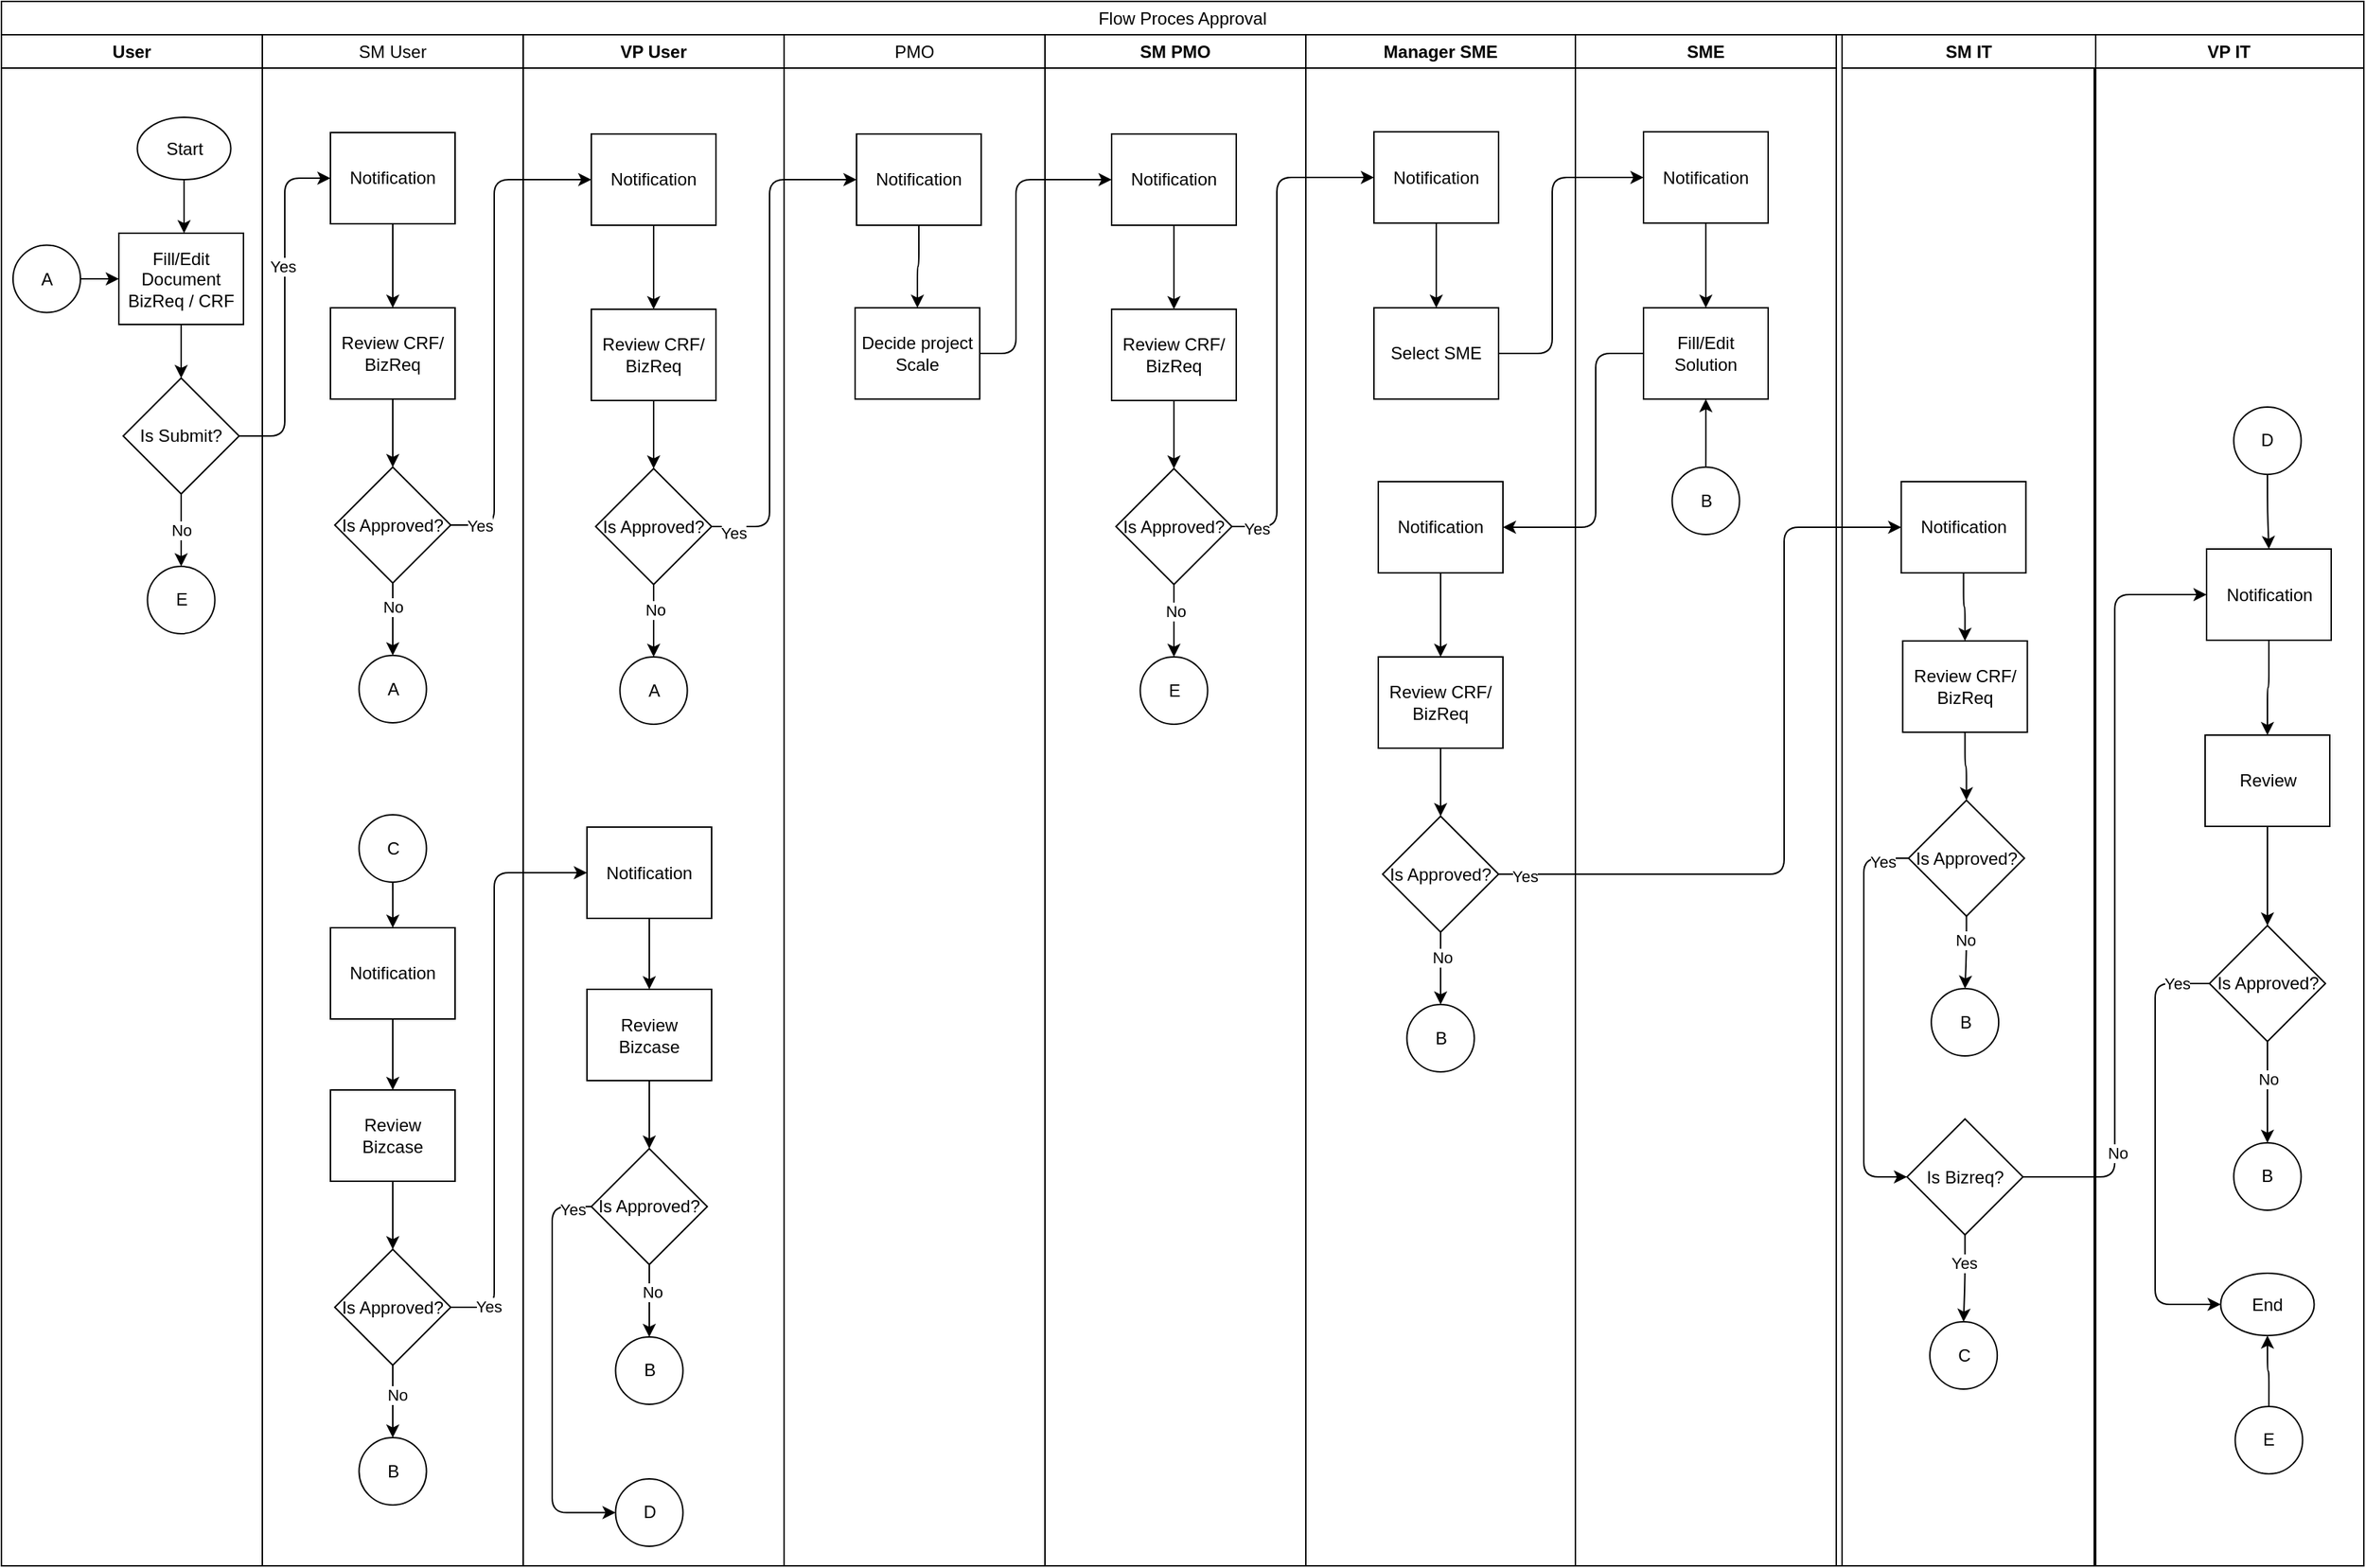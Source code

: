 <mxfile>
    <diagram id="9tg3SJVjGoA6f0Xj8tDZ" name="Approval">
        <mxGraphModel dx="816" dy="475" grid="1" gridSize="10" guides="1" tooltips="1" connect="1" arrows="1" fold="1" page="1" pageScale="1" pageWidth="850" pageHeight="1100" math="0" shadow="0">
            <root>
                <mxCell id="0"/>
                <mxCell id="1" parent="0"/>
                <mxCell id="84" value="Flow Proces Approval" style="swimlane;whiteSpace=wrap;html=1;fontStyle=0" parent="1" vertex="1">
                    <mxGeometry x="10" y="10" width="1630" height="1080" as="geometry"/>
                </mxCell>
                <mxCell id="86" value="User" style="swimlane;whiteSpace=wrap;html=1;" parent="84" vertex="1">
                    <mxGeometry y="23" width="180" height="1057" as="geometry"/>
                </mxCell>
                <mxCell id="103" value="" style="edgeStyle=none;html=1;" parent="86" source="87" edge="1">
                    <mxGeometry relative="1" as="geometry">
                        <mxPoint x="126" y="137" as="targetPoint"/>
                    </mxGeometry>
                </mxCell>
                <mxCell id="87" value="Start" style="ellipse;whiteSpace=wrap;html=1;" parent="86" vertex="1">
                    <mxGeometry x="93.75" y="57" width="64.5" height="43" as="geometry"/>
                </mxCell>
                <mxCell id="112" style="edgeStyle=orthogonalEdgeStyle;html=1;entryX=0.5;entryY=0;entryDx=0;entryDy=0;" parent="86" source="109" target="111" edge="1">
                    <mxGeometry relative="1" as="geometry"/>
                </mxCell>
                <mxCell id="109" value="Fill/Edit Document&lt;br&gt;BizReq / CRF" style="whiteSpace=wrap;html=1;" parent="86" vertex="1">
                    <mxGeometry x="81" y="137" width="86" height="63" as="geometry"/>
                </mxCell>
                <mxCell id="ypjLtqxXZrKwEnutw4x--227" value="No" style="edgeStyle=orthogonalEdgeStyle;html=1;entryX=0.5;entryY=0;entryDx=0;entryDy=0;" parent="86" source="111" target="ypjLtqxXZrKwEnutw4x--226" edge="1">
                    <mxGeometry relative="1" as="geometry"/>
                </mxCell>
                <mxCell id="111" value="Is Submit?" style="rhombus;whiteSpace=wrap;html=1;" parent="86" vertex="1">
                    <mxGeometry x="84" y="237" width="80" height="80" as="geometry"/>
                </mxCell>
                <mxCell id="xz77Pq4-CmndNSfmN_N1-171" style="edgeStyle=orthogonalEdgeStyle;html=1;" parent="86" source="xz77Pq4-CmndNSfmN_N1-155" target="109" edge="1">
                    <mxGeometry relative="1" as="geometry"/>
                </mxCell>
                <mxCell id="xz77Pq4-CmndNSfmN_N1-155" value="A" style="ellipse;whiteSpace=wrap;html=1;aspect=fixed;" parent="86" vertex="1">
                    <mxGeometry x="8" y="145.25" width="46.5" height="46.5" as="geometry"/>
                </mxCell>
                <mxCell id="ypjLtqxXZrKwEnutw4x--226" value="E" style="ellipse;whiteSpace=wrap;html=1;aspect=fixed;" parent="86" vertex="1">
                    <mxGeometry x="100.75" y="367" width="46.5" height="46.5" as="geometry"/>
                </mxCell>
                <mxCell id="88" value="SM User" style="swimlane;whiteSpace=wrap;html=1;fontStyle=0" parent="84" vertex="1">
                    <mxGeometry x="180" y="23" width="180" height="1057" as="geometry"/>
                </mxCell>
                <mxCell id="ypjLtqxXZrKwEnutw4x--158" style="edgeStyle=orthogonalEdgeStyle;html=1;" parent="88" source="122" target="ypjLtqxXZrKwEnutw4x--157" edge="1">
                    <mxGeometry relative="1" as="geometry"/>
                </mxCell>
                <mxCell id="122" value="Notification" style="whiteSpace=wrap;html=1;" parent="88" vertex="1">
                    <mxGeometry x="47" y="67.5" width="86" height="63" as="geometry"/>
                </mxCell>
                <mxCell id="ypjLtqxXZrKwEnutw4x--247" style="edgeStyle=orthogonalEdgeStyle;html=1;" parent="88" source="XCBeeGY5s5GbqxmyynjP-174" target="ypjLtqxXZrKwEnutw4x--246" edge="1">
                    <mxGeometry relative="1" as="geometry"/>
                </mxCell>
                <mxCell id="XCBeeGY5s5GbqxmyynjP-174" value="Notification" style="whiteSpace=wrap;html=1;" parent="88" vertex="1">
                    <mxGeometry x="47" y="616.5" width="86" height="63" as="geometry"/>
                </mxCell>
                <mxCell id="ypjLtqxXZrKwEnutw4x--251" value="" style="edgeStyle=orthogonalEdgeStyle;html=1;" parent="88" source="XCBeeGY5s5GbqxmyynjP-176" target="ypjLtqxXZrKwEnutw4x--249" edge="1">
                    <mxGeometry relative="1" as="geometry"/>
                </mxCell>
                <mxCell id="eLMHC3e-D2YK2D7sLZK2-153" value="No" style="edgeLabel;html=1;align=center;verticalAlign=middle;resizable=0;points=[];" parent="ypjLtqxXZrKwEnutw4x--251" vertex="1" connectable="0">
                    <mxGeometry x="-0.204" y="3" relative="1" as="geometry">
                        <mxPoint as="offset"/>
                    </mxGeometry>
                </mxCell>
                <mxCell id="XCBeeGY5s5GbqxmyynjP-176" value="Is Approved?" style="rhombus;whiteSpace=wrap;html=1;" parent="88" vertex="1">
                    <mxGeometry x="50" y="838.5" width="80" height="80" as="geometry"/>
                </mxCell>
                <mxCell id="ypjLtqxXZrKwEnutw4x--159" style="edgeStyle=orthogonalEdgeStyle;html=1;" parent="88" source="ypjLtqxXZrKwEnutw4x--157" target="127" edge="1">
                    <mxGeometry relative="1" as="geometry"/>
                </mxCell>
                <mxCell id="ypjLtqxXZrKwEnutw4x--157" value="Review CRF/&lt;br&gt;BizReq" style="whiteSpace=wrap;html=1;" parent="88" vertex="1">
                    <mxGeometry x="47" y="188.5" width="86" height="63" as="geometry"/>
                </mxCell>
                <mxCell id="127" value="Is Approved?" style="rhombus;whiteSpace=wrap;html=1;" parent="88" vertex="1">
                    <mxGeometry x="50" y="298.5" width="80" height="80" as="geometry"/>
                </mxCell>
                <mxCell id="xz77Pq4-CmndNSfmN_N1-157" value="A" style="ellipse;whiteSpace=wrap;html=1;aspect=fixed;" parent="88" vertex="1">
                    <mxGeometry x="66.75" y="428.5" width="46.5" height="46.5" as="geometry"/>
                </mxCell>
                <mxCell id="ypjLtqxXZrKwEnutw4x--155" style="edgeStyle=orthogonalEdgeStyle;html=1;" parent="88" source="127" target="xz77Pq4-CmndNSfmN_N1-157" edge="1">
                    <mxGeometry relative="1" as="geometry"/>
                </mxCell>
                <mxCell id="ypjLtqxXZrKwEnutw4x--184" value="No" style="edgeLabel;html=1;align=center;verticalAlign=middle;resizable=0;points=[];" parent="ypjLtqxXZrKwEnutw4x--155" vertex="1" connectable="0">
                    <mxGeometry x="-0.347" relative="1" as="geometry">
                        <mxPoint as="offset"/>
                    </mxGeometry>
                </mxCell>
                <mxCell id="ypjLtqxXZrKwEnutw4x--245" style="edgeStyle=orthogonalEdgeStyle;html=1;" parent="88" source="ypjLtqxXZrKwEnutw4x--244" target="XCBeeGY5s5GbqxmyynjP-174" edge="1">
                    <mxGeometry relative="1" as="geometry"/>
                </mxCell>
                <mxCell id="ypjLtqxXZrKwEnutw4x--244" value="C" style="ellipse;whiteSpace=wrap;html=1;aspect=fixed;" parent="88" vertex="1">
                    <mxGeometry x="66.75" y="538.5" width="46.5" height="46.5" as="geometry"/>
                </mxCell>
                <mxCell id="ypjLtqxXZrKwEnutw4x--248" style="edgeStyle=orthogonalEdgeStyle;html=1;" parent="88" source="ypjLtqxXZrKwEnutw4x--246" target="XCBeeGY5s5GbqxmyynjP-176" edge="1">
                    <mxGeometry relative="1" as="geometry"/>
                </mxCell>
                <mxCell id="ypjLtqxXZrKwEnutw4x--246" value="Review&lt;br&gt;Bizcase" style="whiteSpace=wrap;html=1;" parent="88" vertex="1">
                    <mxGeometry x="47" y="728.5" width="86" height="63" as="geometry"/>
                </mxCell>
                <mxCell id="ypjLtqxXZrKwEnutw4x--249" value="B" style="ellipse;whiteSpace=wrap;html=1;aspect=fixed;" parent="88" vertex="1">
                    <mxGeometry x="66.75" y="968.5" width="46.5" height="46.5" as="geometry"/>
                </mxCell>
                <mxCell id="90" value="VP User" style="swimlane;whiteSpace=wrap;html=1;" parent="84" vertex="1">
                    <mxGeometry x="360" y="23" width="180" height="1057" as="geometry"/>
                </mxCell>
                <mxCell id="ypjLtqxXZrKwEnutw4x--161" value="Notification" style="whiteSpace=wrap;html=1;" parent="90" vertex="1">
                    <mxGeometry x="47" y="68.5" width="86" height="63" as="geometry"/>
                </mxCell>
                <mxCell id="ypjLtqxXZrKwEnutw4x--163" value="Review CRF/&lt;br&gt;BizReq" style="whiteSpace=wrap;html=1;" parent="90" vertex="1">
                    <mxGeometry x="47" y="189.5" width="86" height="63" as="geometry"/>
                </mxCell>
                <mxCell id="ypjLtqxXZrKwEnutw4x--160" style="edgeStyle=orthogonalEdgeStyle;html=1;" parent="90" source="ypjLtqxXZrKwEnutw4x--161" target="ypjLtqxXZrKwEnutw4x--163" edge="1">
                    <mxGeometry relative="1" as="geometry"/>
                </mxCell>
                <mxCell id="ypjLtqxXZrKwEnutw4x--164" value="Is Approved?" style="rhombus;whiteSpace=wrap;html=1;" parent="90" vertex="1">
                    <mxGeometry x="50" y="299.5" width="80" height="80" as="geometry"/>
                </mxCell>
                <mxCell id="ypjLtqxXZrKwEnutw4x--162" style="edgeStyle=orthogonalEdgeStyle;html=1;" parent="90" source="ypjLtqxXZrKwEnutw4x--163" target="ypjLtqxXZrKwEnutw4x--164" edge="1">
                    <mxGeometry relative="1" as="geometry"/>
                </mxCell>
                <mxCell id="ypjLtqxXZrKwEnutw4x--165" value="A" style="ellipse;whiteSpace=wrap;html=1;aspect=fixed;" parent="90" vertex="1">
                    <mxGeometry x="66.75" y="429.5" width="46.5" height="46.5" as="geometry"/>
                </mxCell>
                <mxCell id="ypjLtqxXZrKwEnutw4x--166" style="edgeStyle=orthogonalEdgeStyle;html=1;" parent="90" source="ypjLtqxXZrKwEnutw4x--164" target="ypjLtqxXZrKwEnutw4x--165" edge="1">
                    <mxGeometry relative="1" as="geometry"/>
                </mxCell>
                <mxCell id="ypjLtqxXZrKwEnutw4x--185" value="No" style="edgeLabel;html=1;align=center;verticalAlign=middle;resizable=0;points=[];" parent="ypjLtqxXZrKwEnutw4x--166" vertex="1" connectable="0">
                    <mxGeometry x="-0.298" y="1" relative="1" as="geometry">
                        <mxPoint as="offset"/>
                    </mxGeometry>
                </mxCell>
                <mxCell id="ypjLtqxXZrKwEnutw4x--173" value="Notification" style="whiteSpace=wrap;html=1;" parent="90" vertex="1">
                    <mxGeometry x="406" y="68.5" width="86" height="63" as="geometry"/>
                </mxCell>
                <mxCell id="ypjLtqxXZrKwEnutw4x--174" value="Review CRF/&lt;br&gt;BizReq" style="whiteSpace=wrap;html=1;" parent="90" vertex="1">
                    <mxGeometry x="406" y="189.5" width="86" height="63" as="geometry"/>
                </mxCell>
                <mxCell id="ypjLtqxXZrKwEnutw4x--175" style="edgeStyle=orthogonalEdgeStyle;html=1;" parent="90" source="ypjLtqxXZrKwEnutw4x--173" target="ypjLtqxXZrKwEnutw4x--174" edge="1">
                    <mxGeometry relative="1" as="geometry"/>
                </mxCell>
                <mxCell id="ypjLtqxXZrKwEnutw4x--176" value="Is Approved?" style="rhombus;whiteSpace=wrap;html=1;" parent="90" vertex="1">
                    <mxGeometry x="409" y="299.5" width="80" height="80" as="geometry"/>
                </mxCell>
                <mxCell id="ypjLtqxXZrKwEnutw4x--177" style="edgeStyle=orthogonalEdgeStyle;html=1;" parent="90" source="ypjLtqxXZrKwEnutw4x--174" target="ypjLtqxXZrKwEnutw4x--176" edge="1">
                    <mxGeometry relative="1" as="geometry"/>
                </mxCell>
                <mxCell id="ypjLtqxXZrKwEnutw4x--178" value="E" style="ellipse;whiteSpace=wrap;html=1;aspect=fixed;" parent="90" vertex="1">
                    <mxGeometry x="425.75" y="429.5" width="46.5" height="46.5" as="geometry"/>
                </mxCell>
                <mxCell id="ypjLtqxXZrKwEnutw4x--179" style="edgeStyle=orthogonalEdgeStyle;html=1;" parent="90" source="ypjLtqxXZrKwEnutw4x--176" target="ypjLtqxXZrKwEnutw4x--178" edge="1">
                    <mxGeometry relative="1" as="geometry"/>
                </mxCell>
                <mxCell id="ypjLtqxXZrKwEnutw4x--186" value="No" style="edgeLabel;html=1;align=center;verticalAlign=middle;resizable=0;points=[];" parent="ypjLtqxXZrKwEnutw4x--179" vertex="1" connectable="0">
                    <mxGeometry x="-0.253" y="1" relative="1" as="geometry">
                        <mxPoint as="offset"/>
                    </mxGeometry>
                </mxCell>
                <mxCell id="ypjLtqxXZrKwEnutw4x--253" value="Notification" style="whiteSpace=wrap;html=1;" parent="90" vertex="1">
                    <mxGeometry x="44" y="547" width="86" height="63" as="geometry"/>
                </mxCell>
                <mxCell id="ioKmRLGRX6r5Bhr2Kaur-150" style="edgeStyle=orthogonalEdgeStyle;html=1;entryX=0;entryY=0.5;entryDx=0;entryDy=0;exitX=0;exitY=0.5;exitDx=0;exitDy=0;" parent="90" source="ypjLtqxXZrKwEnutw4x--255" target="eLMHC3e-D2YK2D7sLZK2-150" edge="1">
                    <mxGeometry relative="1" as="geometry">
                        <Array as="points">
                            <mxPoint x="20" y="809"/>
                            <mxPoint x="20" y="1020"/>
                        </Array>
                    </mxGeometry>
                </mxCell>
                <mxCell id="ioKmRLGRX6r5Bhr2Kaur-151" value="Yes" style="edgeLabel;html=1;align=center;verticalAlign=middle;resizable=0;points=[];" parent="ioKmRLGRX6r5Bhr2Kaur-150" vertex="1" connectable="0">
                    <mxGeometry x="-0.904" y="2" relative="1" as="geometry">
                        <mxPoint as="offset"/>
                    </mxGeometry>
                </mxCell>
                <mxCell id="ypjLtqxXZrKwEnutw4x--255" value="Is Approved?" style="rhombus;whiteSpace=wrap;html=1;" parent="90" vertex="1">
                    <mxGeometry x="47" y="769" width="80" height="80" as="geometry"/>
                </mxCell>
                <mxCell id="ypjLtqxXZrKwEnutw4x--256" style="edgeStyle=orthogonalEdgeStyle;html=1;" parent="90" source="ypjLtqxXZrKwEnutw4x--257" target="ypjLtqxXZrKwEnutw4x--255" edge="1">
                    <mxGeometry relative="1" as="geometry"/>
                </mxCell>
                <mxCell id="ypjLtqxXZrKwEnutw4x--257" value="Review&lt;br&gt;Bizcase" style="whiteSpace=wrap;html=1;" parent="90" vertex="1">
                    <mxGeometry x="44" y="659" width="86" height="63" as="geometry"/>
                </mxCell>
                <mxCell id="ypjLtqxXZrKwEnutw4x--252" style="edgeStyle=orthogonalEdgeStyle;html=1;" parent="90" source="ypjLtqxXZrKwEnutw4x--253" target="ypjLtqxXZrKwEnutw4x--257" edge="1">
                    <mxGeometry relative="1" as="geometry"/>
                </mxCell>
                <mxCell id="ypjLtqxXZrKwEnutw4x--258" value="B" style="ellipse;whiteSpace=wrap;html=1;aspect=fixed;" parent="90" vertex="1">
                    <mxGeometry x="63.75" y="899" width="46.5" height="46.5" as="geometry"/>
                </mxCell>
                <mxCell id="ypjLtqxXZrKwEnutw4x--254" value="" style="edgeStyle=orthogonalEdgeStyle;html=1;" parent="90" source="ypjLtqxXZrKwEnutw4x--255" target="ypjLtqxXZrKwEnutw4x--258" edge="1">
                    <mxGeometry relative="1" as="geometry"/>
                </mxCell>
                <mxCell id="eLMHC3e-D2YK2D7sLZK2-152" value="No" style="edgeLabel;html=1;align=center;verticalAlign=middle;resizable=0;points=[];" parent="ypjLtqxXZrKwEnutw4x--254" vertex="1" connectable="0">
                    <mxGeometry x="-0.223" y="2" relative="1" as="geometry">
                        <mxPoint y="-1" as="offset"/>
                    </mxGeometry>
                </mxCell>
                <mxCell id="eLMHC3e-D2YK2D7sLZK2-150" value="D" style="ellipse;whiteSpace=wrap;html=1;aspect=fixed;" parent="90" vertex="1">
                    <mxGeometry x="63.75" y="997" width="46.5" height="46.5" as="geometry"/>
                </mxCell>
                <mxCell id="92" value="PMO" style="swimlane;whiteSpace=wrap;html=1;startSize=23;fontStyle=0" parent="84" vertex="1">
                    <mxGeometry x="540" y="23" width="180" height="1057" as="geometry"/>
                </mxCell>
                <mxCell id="139" value="Decide project&lt;br&gt;Scale" style="whiteSpace=wrap;html=1;" parent="92" vertex="1">
                    <mxGeometry x="49" y="188.5" width="86" height="63" as="geometry"/>
                </mxCell>
                <mxCell id="ypjLtqxXZrKwEnutw4x--172" style="edgeStyle=orthogonalEdgeStyle;html=1;" parent="92" source="ypjLtqxXZrKwEnutw4x--169" target="139" edge="1">
                    <mxGeometry relative="1" as="geometry"/>
                </mxCell>
                <mxCell id="ypjLtqxXZrKwEnutw4x--169" value="Notification" style="whiteSpace=wrap;html=1;" parent="92" vertex="1">
                    <mxGeometry x="50" y="68.5" width="86" height="63" as="geometry"/>
                </mxCell>
                <mxCell id="94" value="SM PMO" style="swimlane;whiteSpace=wrap;html=1;startSize=23;" parent="84" vertex="1">
                    <mxGeometry x="720" y="23" width="180" height="1057" as="geometry"/>
                </mxCell>
                <mxCell id="96" value="Manager SME" style="swimlane;whiteSpace=wrap;html=1;startSize=23;" parent="84" vertex="1">
                    <mxGeometry x="900" y="23" width="186" height="1057" as="geometry"/>
                </mxCell>
                <mxCell id="ypjLtqxXZrKwEnutw4x--217" style="edgeStyle=orthogonalEdgeStyle;html=1;entryX=0.5;entryY=0;entryDx=0;entryDy=0;" parent="96" source="150" target="ypjLtqxXZrKwEnutw4x--216" edge="1">
                    <mxGeometry relative="1" as="geometry"/>
                </mxCell>
                <mxCell id="150" value="Notification" style="whiteSpace=wrap;html=1;" parent="96" vertex="1">
                    <mxGeometry x="47" y="67" width="86" height="63" as="geometry"/>
                </mxCell>
                <mxCell id="XCBeeGY5s5GbqxmyynjP-165" style="edgeStyle=orthogonalEdgeStyle;html=1;" parent="96" edge="1">
                    <mxGeometry relative="1" as="geometry">
                        <mxPoint x="89.957" y="430" as="sourcePoint"/>
                    </mxGeometry>
                </mxCell>
                <mxCell id="ypjLtqxXZrKwEnutw4x--192" value="Notification" style="whiteSpace=wrap;html=1;" parent="96" vertex="1">
                    <mxGeometry x="50" y="308.5" width="86" height="63" as="geometry"/>
                </mxCell>
                <mxCell id="ypjLtqxXZrKwEnutw4x--193" value="Review CRF/&lt;br&gt;BizReq" style="whiteSpace=wrap;html=1;" parent="96" vertex="1">
                    <mxGeometry x="50" y="429.5" width="86" height="63" as="geometry"/>
                </mxCell>
                <mxCell id="ypjLtqxXZrKwEnutw4x--194" style="edgeStyle=orthogonalEdgeStyle;html=1;" parent="96" source="ypjLtqxXZrKwEnutw4x--192" target="ypjLtqxXZrKwEnutw4x--193" edge="1">
                    <mxGeometry relative="1" as="geometry"/>
                </mxCell>
                <mxCell id="ypjLtqxXZrKwEnutw4x--195" value="Is Approved?" style="rhombus;whiteSpace=wrap;html=1;" parent="96" vertex="1">
                    <mxGeometry x="53" y="539.5" width="80" height="80" as="geometry"/>
                </mxCell>
                <mxCell id="ypjLtqxXZrKwEnutw4x--196" style="edgeStyle=orthogonalEdgeStyle;html=1;" parent="96" source="ypjLtqxXZrKwEnutw4x--193" target="ypjLtqxXZrKwEnutw4x--195" edge="1">
                    <mxGeometry relative="1" as="geometry"/>
                </mxCell>
                <mxCell id="ypjLtqxXZrKwEnutw4x--197" value="B" style="ellipse;whiteSpace=wrap;html=1;aspect=fixed;" parent="96" vertex="1">
                    <mxGeometry x="69.75" y="669.5" width="46.5" height="46.5" as="geometry"/>
                </mxCell>
                <mxCell id="ypjLtqxXZrKwEnutw4x--198" style="edgeStyle=orthogonalEdgeStyle;html=1;" parent="96" source="ypjLtqxXZrKwEnutw4x--195" target="ypjLtqxXZrKwEnutw4x--197" edge="1">
                    <mxGeometry relative="1" as="geometry"/>
                </mxCell>
                <mxCell id="ypjLtqxXZrKwEnutw4x--199" value="No" style="edgeLabel;html=1;align=center;verticalAlign=middle;resizable=0;points=[];" parent="ypjLtqxXZrKwEnutw4x--198" vertex="1" connectable="0">
                    <mxGeometry x="-0.298" y="1" relative="1" as="geometry">
                        <mxPoint as="offset"/>
                    </mxGeometry>
                </mxCell>
                <mxCell id="ypjLtqxXZrKwEnutw4x--216" value="Select SME" style="whiteSpace=wrap;html=1;" parent="96" vertex="1">
                    <mxGeometry x="47" y="188.5" width="86" height="63" as="geometry"/>
                </mxCell>
                <mxCell id="XCBeeGY5s5GbqxmyynjP-183" value="VP IT" style="swimlane;whiteSpace=wrap;html=1;startSize=23;" parent="84" vertex="1">
                    <mxGeometry x="1444" y="23" width="186" height="1057" as="geometry"/>
                </mxCell>
                <mxCell id="XCBeeGY5s5GbqxmyynjP-184" style="edgeStyle=orthogonalEdgeStyle;html=1;" parent="XCBeeGY5s5GbqxmyynjP-183" source="XCBeeGY5s5GbqxmyynjP-185" target="XCBeeGY5s5GbqxmyynjP-187" edge="1">
                    <mxGeometry relative="1" as="geometry"/>
                </mxCell>
                <mxCell id="XCBeeGY5s5GbqxmyynjP-185" value="Review" style="whiteSpace=wrap;html=1;" parent="XCBeeGY5s5GbqxmyynjP-183" vertex="1">
                    <mxGeometry x="76.5" y="483.5" width="86" height="63" as="geometry"/>
                </mxCell>
                <mxCell id="ypjLtqxXZrKwEnutw4x--234" style="edgeStyle=orthogonalEdgeStyle;html=1;" parent="XCBeeGY5s5GbqxmyynjP-183" source="XCBeeGY5s5GbqxmyynjP-187" target="ypjLtqxXZrKwEnutw4x--233" edge="1">
                    <mxGeometry relative="1" as="geometry"/>
                </mxCell>
                <mxCell id="ypjLtqxXZrKwEnutw4x--236" value="No" style="edgeLabel;html=1;align=center;verticalAlign=middle;resizable=0;points=[];" parent="ypjLtqxXZrKwEnutw4x--234" vertex="1" connectable="0">
                    <mxGeometry x="-0.269" relative="1" as="geometry">
                        <mxPoint as="offset"/>
                    </mxGeometry>
                </mxCell>
                <mxCell id="ypjLtqxXZrKwEnutw4x--242" style="edgeStyle=orthogonalEdgeStyle;html=1;entryX=0;entryY=0.5;entryDx=0;entryDy=0;exitX=0;exitY=0.5;exitDx=0;exitDy=0;" parent="XCBeeGY5s5GbqxmyynjP-183" source="XCBeeGY5s5GbqxmyynjP-187" target="ypjLtqxXZrKwEnutw4x--231" edge="1">
                    <mxGeometry relative="1" as="geometry">
                        <Array as="points">
                            <mxPoint x="42" y="655"/>
                            <mxPoint x="42" y="877"/>
                        </Array>
                    </mxGeometry>
                </mxCell>
                <mxCell id="ypjLtqxXZrKwEnutw4x--243" value="Yes" style="edgeLabel;html=1;align=center;verticalAlign=middle;resizable=0;points=[];" parent="ypjLtqxXZrKwEnutw4x--242" vertex="1" connectable="0">
                    <mxGeometry x="-0.857" relative="1" as="geometry">
                        <mxPoint x="-1" as="offset"/>
                    </mxGeometry>
                </mxCell>
                <mxCell id="XCBeeGY5s5GbqxmyynjP-187" value="Is Approved?" style="rhombus;whiteSpace=wrap;html=1;" parent="XCBeeGY5s5GbqxmyynjP-183" vertex="1">
                    <mxGeometry x="79.5" y="615" width="80" height="80" as="geometry"/>
                </mxCell>
                <mxCell id="ypjLtqxXZrKwEnutw4x--231" value="End" style="ellipse;whiteSpace=wrap;html=1;" parent="XCBeeGY5s5GbqxmyynjP-183" vertex="1">
                    <mxGeometry x="87.25" y="855" width="64.5" height="43" as="geometry"/>
                </mxCell>
                <mxCell id="ypjLtqxXZrKwEnutw4x--233" value="B" style="ellipse;whiteSpace=wrap;html=1;aspect=fixed;" parent="XCBeeGY5s5GbqxmyynjP-183" vertex="1">
                    <mxGeometry x="96.25" y="765" width="46.5" height="46.5" as="geometry"/>
                </mxCell>
                <mxCell id="ypjLtqxXZrKwEnutw4x--240" style="edgeStyle=orthogonalEdgeStyle;html=1;" parent="XCBeeGY5s5GbqxmyynjP-183" source="ypjLtqxXZrKwEnutw4x--239" target="XCBeeGY5s5GbqxmyynjP-185" edge="1">
                    <mxGeometry relative="1" as="geometry"/>
                </mxCell>
                <mxCell id="ypjLtqxXZrKwEnutw4x--239" value="Notification" style="whiteSpace=wrap;html=1;" parent="XCBeeGY5s5GbqxmyynjP-183" vertex="1">
                    <mxGeometry x="77.5" y="355" width="86" height="63" as="geometry"/>
                </mxCell>
                <mxCell id="eLMHC3e-D2YK2D7sLZK2-157" style="edgeStyle=orthogonalEdgeStyle;html=1;" parent="XCBeeGY5s5GbqxmyynjP-183" source="eLMHC3e-D2YK2D7sLZK2-156" target="ypjLtqxXZrKwEnutw4x--239" edge="1">
                    <mxGeometry relative="1" as="geometry"/>
                </mxCell>
                <mxCell id="eLMHC3e-D2YK2D7sLZK2-156" value="D" style="ellipse;whiteSpace=wrap;html=1;aspect=fixed;" parent="XCBeeGY5s5GbqxmyynjP-183" vertex="1">
                    <mxGeometry x="96.25" y="257" width="46.5" height="46.5" as="geometry"/>
                </mxCell>
                <mxCell id="eLMHC3e-D2YK2D7sLZK2-159" value="" style="edgeStyle=orthogonalEdgeStyle;html=1;" parent="XCBeeGY5s5GbqxmyynjP-183" source="eLMHC3e-D2YK2D7sLZK2-158" target="ypjLtqxXZrKwEnutw4x--231" edge="1">
                    <mxGeometry relative="1" as="geometry"/>
                </mxCell>
                <mxCell id="eLMHC3e-D2YK2D7sLZK2-158" value="E" style="ellipse;whiteSpace=wrap;html=1;aspect=fixed;" parent="XCBeeGY5s5GbqxmyynjP-183" vertex="1">
                    <mxGeometry x="97.25" y="947" width="46.5" height="46.5" as="geometry"/>
                </mxCell>
                <mxCell id="XCBeeGY5s5GbqxmyynjP-155" value="SM IT" style="swimlane;whiteSpace=wrap;html=1;startSize=23;" parent="84" vertex="1">
                    <mxGeometry x="1270" y="23" width="175" height="1057" as="geometry"/>
                </mxCell>
                <mxCell id="XCBeeGY5s5GbqxmyynjP-169" style="edgeStyle=orthogonalEdgeStyle;html=1;" parent="XCBeeGY5s5GbqxmyynjP-155" source="XCBeeGY5s5GbqxmyynjP-166" target="XCBeeGY5s5GbqxmyynjP-168" edge="1">
                    <mxGeometry relative="1" as="geometry"/>
                </mxCell>
                <mxCell id="XCBeeGY5s5GbqxmyynjP-166" value="Review CRF/&lt;br&gt;BizReq" style="whiteSpace=wrap;html=1;" parent="XCBeeGY5s5GbqxmyynjP-155" vertex="1">
                    <mxGeometry x="41.82" y="418.5" width="86" height="63" as="geometry"/>
                </mxCell>
                <mxCell id="ypjLtqxXZrKwEnutw4x--211" style="edgeStyle=orthogonalEdgeStyle;html=1;" parent="XCBeeGY5s5GbqxmyynjP-155" source="XCBeeGY5s5GbqxmyynjP-168" target="ypjLtqxXZrKwEnutw4x--210" edge="1">
                    <mxGeometry relative="1" as="geometry"/>
                </mxCell>
                <mxCell id="ypjLtqxXZrKwEnutw4x--212" value="No" style="edgeLabel;html=1;align=center;verticalAlign=middle;resizable=0;points=[];" parent="ypjLtqxXZrKwEnutw4x--211" vertex="1" connectable="0">
                    <mxGeometry x="-0.376" y="-1" relative="1" as="geometry">
                        <mxPoint as="offset"/>
                    </mxGeometry>
                </mxCell>
                <mxCell id="ypjLtqxXZrKwEnutw4x--224" style="edgeStyle=orthogonalEdgeStyle;html=1;entryX=0;entryY=0.5;entryDx=0;entryDy=0;exitX=0;exitY=0.5;exitDx=0;exitDy=0;" parent="XCBeeGY5s5GbqxmyynjP-155" source="XCBeeGY5s5GbqxmyynjP-168" target="XCBeeGY5s5GbqxmyynjP-172" edge="1">
                    <mxGeometry relative="1" as="geometry">
                        <Array as="points">
                            <mxPoint x="15" y="568.5"/>
                            <mxPoint x="15" y="788.5"/>
                        </Array>
                    </mxGeometry>
                </mxCell>
                <mxCell id="ypjLtqxXZrKwEnutw4x--225" value="Yes" style="edgeLabel;html=1;align=center;verticalAlign=middle;resizable=0;points=[];" parent="ypjLtqxXZrKwEnutw4x--224" vertex="1" connectable="0">
                    <mxGeometry x="-0.867" y="2" relative="1" as="geometry">
                        <mxPoint as="offset"/>
                    </mxGeometry>
                </mxCell>
                <mxCell id="XCBeeGY5s5GbqxmyynjP-168" value="Is Approved?" style="rhombus;whiteSpace=wrap;html=1;" parent="XCBeeGY5s5GbqxmyynjP-155" vertex="1">
                    <mxGeometry x="45.82" y="528.5" width="80" height="80" as="geometry"/>
                </mxCell>
                <mxCell id="ypjLtqxXZrKwEnutw4x--214" style="edgeStyle=orthogonalEdgeStyle;html=1;" parent="XCBeeGY5s5GbqxmyynjP-155" source="XCBeeGY5s5GbqxmyynjP-172" target="ypjLtqxXZrKwEnutw4x--213" edge="1">
                    <mxGeometry relative="1" as="geometry"/>
                </mxCell>
                <mxCell id="ypjLtqxXZrKwEnutw4x--230" value="Yes" style="edgeLabel;html=1;align=center;verticalAlign=middle;resizable=0;points=[];" parent="ypjLtqxXZrKwEnutw4x--214" vertex="1" connectable="0">
                    <mxGeometry x="-0.353" y="-1" relative="1" as="geometry">
                        <mxPoint as="offset"/>
                    </mxGeometry>
                </mxCell>
                <mxCell id="XCBeeGY5s5GbqxmyynjP-172" value="Is Bizreq?" style="rhombus;whiteSpace=wrap;html=1;" parent="XCBeeGY5s5GbqxmyynjP-155" vertex="1">
                    <mxGeometry x="44.82" y="748.5" width="80" height="80" as="geometry"/>
                </mxCell>
                <mxCell id="ypjLtqxXZrKwEnutw4x--204" style="edgeStyle=orthogonalEdgeStyle;html=1;" parent="XCBeeGY5s5GbqxmyynjP-155" source="ypjLtqxXZrKwEnutw4x--203" target="XCBeeGY5s5GbqxmyynjP-166" edge="1">
                    <mxGeometry relative="1" as="geometry"/>
                </mxCell>
                <mxCell id="ypjLtqxXZrKwEnutw4x--203" value="Notification" style="whiteSpace=wrap;html=1;" parent="XCBeeGY5s5GbqxmyynjP-155" vertex="1">
                    <mxGeometry x="40.82" y="308.5" width="86" height="63" as="geometry"/>
                </mxCell>
                <mxCell id="ypjLtqxXZrKwEnutw4x--210" value="B" style="ellipse;whiteSpace=wrap;html=1;aspect=fixed;" parent="XCBeeGY5s5GbqxmyynjP-155" vertex="1">
                    <mxGeometry x="61.57" y="658.5" width="46.5" height="46.5" as="geometry"/>
                </mxCell>
                <mxCell id="ypjLtqxXZrKwEnutw4x--213" value="C" style="ellipse;whiteSpace=wrap;html=1;aspect=fixed;" parent="XCBeeGY5s5GbqxmyynjP-155" vertex="1">
                    <mxGeometry x="60.57" y="888.5" width="46.5" height="46.5" as="geometry"/>
                </mxCell>
                <mxCell id="XCBeeGY5s5GbqxmyynjP-153" value="SME" style="swimlane;whiteSpace=wrap;html=1;startSize=23;" parent="84" vertex="1">
                    <mxGeometry x="1086" y="23" width="180" height="1057" as="geometry"/>
                </mxCell>
                <mxCell id="ypjLtqxXZrKwEnutw4x--219" style="edgeStyle=orthogonalEdgeStyle;html=1;" parent="XCBeeGY5s5GbqxmyynjP-153" source="XCBeeGY5s5GbqxmyynjP-154" target="ypjLtqxXZrKwEnutw4x--218" edge="1">
                    <mxGeometry relative="1" as="geometry"/>
                </mxCell>
                <mxCell id="XCBeeGY5s5GbqxmyynjP-154" value="Notification" style="whiteSpace=wrap;html=1;" parent="XCBeeGY5s5GbqxmyynjP-153" vertex="1">
                    <mxGeometry x="47" y="67" width="86" height="63" as="geometry"/>
                </mxCell>
                <mxCell id="ypjLtqxXZrKwEnutw4x--222" style="edgeStyle=orthogonalEdgeStyle;html=1;entryX=0.5;entryY=1;entryDx=0;entryDy=0;" parent="XCBeeGY5s5GbqxmyynjP-153" source="ypjLtqxXZrKwEnutw4x--201" target="ypjLtqxXZrKwEnutw4x--218" edge="1">
                    <mxGeometry relative="1" as="geometry"/>
                </mxCell>
                <mxCell id="ypjLtqxXZrKwEnutw4x--201" value="B" style="ellipse;whiteSpace=wrap;html=1;aspect=fixed;" parent="XCBeeGY5s5GbqxmyynjP-153" vertex="1">
                    <mxGeometry x="66.75" y="298.5" width="46.5" height="46.5" as="geometry"/>
                </mxCell>
                <mxCell id="ypjLtqxXZrKwEnutw4x--218" value="Fill/Edit Solution" style="whiteSpace=wrap;html=1;" parent="XCBeeGY5s5GbqxmyynjP-153" vertex="1">
                    <mxGeometry x="47" y="188.5" width="86" height="63" as="geometry"/>
                </mxCell>
                <mxCell id="XCBeeGY5s5GbqxmyynjP-157" style="edgeStyle=orthogonalEdgeStyle;html=1;exitX=1;exitY=0.5;exitDx=0;exitDy=0;entryX=0;entryY=0.5;entryDx=0;entryDy=0;" parent="84" source="ypjLtqxXZrKwEnutw4x--216" target="XCBeeGY5s5GbqxmyynjP-154" edge="1">
                    <mxGeometry relative="1" as="geometry">
                        <Array as="points">
                            <mxPoint x="1070" y="243.5"/>
                            <mxPoint x="1070" y="121.5"/>
                        </Array>
                    </mxGeometry>
                </mxCell>
                <mxCell id="ypjLtqxXZrKwEnutw4x--152" style="edgeStyle=orthogonalEdgeStyle;html=1;entryX=0;entryY=0.5;entryDx=0;entryDy=0;" parent="84" source="111" target="122" edge="1">
                    <mxGeometry relative="1" as="geometry"/>
                </mxCell>
                <mxCell id="ypjLtqxXZrKwEnutw4x--153" value="Yes" style="edgeLabel;html=1;align=center;verticalAlign=middle;resizable=0;points=[];" parent="ypjLtqxXZrKwEnutw4x--152" vertex="1" connectable="0">
                    <mxGeometry x="0.232" y="2" relative="1" as="geometry">
                        <mxPoint as="offset"/>
                    </mxGeometry>
                </mxCell>
                <mxCell id="ypjLtqxXZrKwEnutw4x--167" style="edgeStyle=orthogonalEdgeStyle;html=1;entryX=0;entryY=0.5;entryDx=0;entryDy=0;" parent="84" source="127" target="ypjLtqxXZrKwEnutw4x--161" edge="1">
                    <mxGeometry relative="1" as="geometry">
                        <Array as="points">
                            <mxPoint x="340" y="361.5"/>
                            <mxPoint x="340" y="122.5"/>
                        </Array>
                    </mxGeometry>
                </mxCell>
                <mxCell id="ypjLtqxXZrKwEnutw4x--168" value="Yes" style="edgeLabel;html=1;align=center;verticalAlign=middle;resizable=0;points=[];" parent="ypjLtqxXZrKwEnutw4x--167" vertex="1" connectable="0">
                    <mxGeometry x="-0.88" relative="1" as="geometry">
                        <mxPoint as="offset"/>
                    </mxGeometry>
                </mxCell>
                <mxCell id="ypjLtqxXZrKwEnutw4x--170" style="edgeStyle=orthogonalEdgeStyle;html=1;entryX=0;entryY=0.5;entryDx=0;entryDy=0;" parent="84" source="ypjLtqxXZrKwEnutw4x--164" target="ypjLtqxXZrKwEnutw4x--169" edge="1">
                    <mxGeometry relative="1" as="geometry">
                        <Array as="points">
                            <mxPoint x="530" y="362.5"/>
                            <mxPoint x="530" y="122.5"/>
                        </Array>
                    </mxGeometry>
                </mxCell>
                <mxCell id="ypjLtqxXZrKwEnutw4x--171" value="Yes" style="edgeLabel;html=1;align=center;verticalAlign=middle;resizable=0;points=[];" parent="ypjLtqxXZrKwEnutw4x--170" vertex="1" connectable="0">
                    <mxGeometry x="-0.911" y="-4" relative="1" as="geometry">
                        <mxPoint as="offset"/>
                    </mxGeometry>
                </mxCell>
                <mxCell id="ypjLtqxXZrKwEnutw4x--181" style="edgeStyle=orthogonalEdgeStyle;html=1;entryX=0;entryY=0.5;entryDx=0;entryDy=0;" parent="84" source="139" target="ypjLtqxXZrKwEnutw4x--173" edge="1">
                    <mxGeometry relative="1" as="geometry">
                        <Array as="points">
                            <mxPoint x="700" y="243.5"/>
                            <mxPoint x="700" y="122.5"/>
                        </Array>
                    </mxGeometry>
                </mxCell>
                <mxCell id="ypjLtqxXZrKwEnutw4x--187" style="edgeStyle=orthogonalEdgeStyle;html=1;entryX=0;entryY=0.5;entryDx=0;entryDy=0;" parent="84" source="ypjLtqxXZrKwEnutw4x--176" target="150" edge="1">
                    <mxGeometry relative="1" as="geometry">
                        <Array as="points">
                            <mxPoint x="880" y="362.5"/>
                            <mxPoint x="880" y="121.5"/>
                        </Array>
                    </mxGeometry>
                </mxCell>
                <mxCell id="ypjLtqxXZrKwEnutw4x--215" value="Yes" style="edgeLabel;html=1;align=center;verticalAlign=middle;resizable=0;points=[];" parent="ypjLtqxXZrKwEnutw4x--187" vertex="1" connectable="0">
                    <mxGeometry x="-0.901" y="-1" relative="1" as="geometry">
                        <mxPoint as="offset"/>
                    </mxGeometry>
                </mxCell>
                <mxCell id="ypjLtqxXZrKwEnutw4x--205" style="edgeStyle=orthogonalEdgeStyle;html=1;entryX=0;entryY=0.5;entryDx=0;entryDy=0;" parent="84" source="ypjLtqxXZrKwEnutw4x--195" target="ypjLtqxXZrKwEnutw4x--203" edge="1">
                    <mxGeometry relative="1" as="geometry">
                        <Array as="points">
                            <mxPoint x="1230" y="602.5"/>
                            <mxPoint x="1230" y="363.5"/>
                        </Array>
                    </mxGeometry>
                </mxCell>
                <mxCell id="ypjLtqxXZrKwEnutw4x--223" value="Yes" style="edgeLabel;html=1;align=center;verticalAlign=middle;resizable=0;points=[];" parent="ypjLtqxXZrKwEnutw4x--205" vertex="1" connectable="0">
                    <mxGeometry x="-0.932" y="-1" relative="1" as="geometry">
                        <mxPoint as="offset"/>
                    </mxGeometry>
                </mxCell>
                <mxCell id="ypjLtqxXZrKwEnutw4x--221" style="edgeStyle=orthogonalEdgeStyle;html=1;entryX=1;entryY=0.5;entryDx=0;entryDy=0;" parent="84" source="ypjLtqxXZrKwEnutw4x--218" target="ypjLtqxXZrKwEnutw4x--192" edge="1">
                    <mxGeometry relative="1" as="geometry">
                        <Array as="points">
                            <mxPoint x="1100" y="242.5"/>
                            <mxPoint x="1100" y="362.5"/>
                        </Array>
                    </mxGeometry>
                </mxCell>
                <mxCell id="ypjLtqxXZrKwEnutw4x--241" style="edgeStyle=orthogonalEdgeStyle;html=1;entryX=0;entryY=0.5;entryDx=0;entryDy=0;" parent="84" source="XCBeeGY5s5GbqxmyynjP-172" target="ypjLtqxXZrKwEnutw4x--239" edge="1">
                    <mxGeometry relative="1" as="geometry"/>
                </mxCell>
                <mxCell id="eLMHC3e-D2YK2D7sLZK2-160" value="No" style="edgeLabel;html=1;align=center;verticalAlign=middle;resizable=0;points=[];" parent="ypjLtqxXZrKwEnutw4x--241" vertex="1" connectable="0">
                    <mxGeometry x="-0.695" y="-2" relative="1" as="geometry">
                        <mxPoint as="offset"/>
                    </mxGeometry>
                </mxCell>
                <mxCell id="ioKmRLGRX6r5Bhr2Kaur-152" style="edgeStyle=orthogonalEdgeStyle;html=1;entryX=0;entryY=0.5;entryDx=0;entryDy=0;" parent="84" source="XCBeeGY5s5GbqxmyynjP-176" target="ypjLtqxXZrKwEnutw4x--253" edge="1">
                    <mxGeometry relative="1" as="geometry">
                        <Array as="points">
                            <mxPoint x="340" y="902"/>
                            <mxPoint x="340" y="602"/>
                        </Array>
                    </mxGeometry>
                </mxCell>
                <mxCell id="ioKmRLGRX6r5Bhr2Kaur-153" value="Yes" style="edgeLabel;html=1;align=center;verticalAlign=middle;resizable=0;points=[];" parent="ioKmRLGRX6r5Bhr2Kaur-152" vertex="1" connectable="0">
                    <mxGeometry x="-0.87" y="1" relative="1" as="geometry">
                        <mxPoint as="offset"/>
                    </mxGeometry>
                </mxCell>
            </root>
        </mxGraphModel>
    </diagram>
    <diagram name="Project" id="hIzrXM4-cZCd2a-LHA30">
        <mxGraphModel dx="960" dy="559" grid="1" gridSize="10" guides="1" tooltips="1" connect="1" arrows="1" fold="1" page="1" pageScale="1" pageWidth="850" pageHeight="1100" math="0" shadow="0">
            <root>
                <mxCell id="J_HoBrAtXobKQHycD5fD-0"/>
                <mxCell id="J_HoBrAtXobKQHycD5fD-1" parent="J_HoBrAtXobKQHycD5fD-0"/>
                <mxCell id="J_HoBrAtXobKQHycD5fD-2" value="Flow Proces Project" style="swimlane;whiteSpace=wrap;html=1;" parent="J_HoBrAtXobKQHycD5fD-1" vertex="1">
                    <mxGeometry x="10" y="10" width="830" height="710" as="geometry"/>
                </mxCell>
                <mxCell id="J_HoBrAtXobKQHycD5fD-3" value="User" style="swimlane;whiteSpace=wrap;html=1;" parent="J_HoBrAtXobKQHycD5fD-2" vertex="1">
                    <mxGeometry y="23" width="150" height="687" as="geometry"/>
                </mxCell>
                <mxCell id="J_HoBrAtXobKQHycD5fD-4" value="" style="edgeStyle=none;html=1;" parent="J_HoBrAtXobKQHycD5fD-3" source="J_HoBrAtXobKQHycD5fD-5" edge="1">
                    <mxGeometry relative="1" as="geometry">
                        <mxPoint x="75" y="137" as="targetPoint"/>
                    </mxGeometry>
                </mxCell>
                <mxCell id="J_HoBrAtXobKQHycD5fD-5" value="Start" style="ellipse;whiteSpace=wrap;html=1;" parent="J_HoBrAtXobKQHycD5fD-3" vertex="1">
                    <mxGeometry x="42.75" y="57" width="64.5" height="43" as="geometry"/>
                </mxCell>
                <mxCell id="pamyl5l8FKV7wxsov_2d-1" value="" style="edgeStyle=none;html=1;" parent="J_HoBrAtXobKQHycD5fD-3" source="J_HoBrAtXobKQHycD5fD-7" target="pamyl5l8FKV7wxsov_2d-0" edge="1">
                    <mxGeometry relative="1" as="geometry"/>
                </mxCell>
                <mxCell id="J_HoBrAtXobKQHycD5fD-7" value="View Document&lt;br&gt;Bizreq / CRF" style="whiteSpace=wrap;html=1;" parent="J_HoBrAtXobKQHycD5fD-3" vertex="1">
                    <mxGeometry x="30" y="137" width="86" height="63" as="geometry"/>
                </mxCell>
                <mxCell id="pamyl5l8FKV7wxsov_2d-0" value="A" style="ellipse;whiteSpace=wrap;html=1;" parent="J_HoBrAtXobKQHycD5fD-3" vertex="1">
                    <mxGeometry x="50.75" y="247" width="48.5" height="48.5" as="geometry"/>
                </mxCell>
                <mxCell id="J_HoBrAtXobKQHycD5fD-12" value="PMO" style="swimlane;whiteSpace=wrap;html=1;" parent="J_HoBrAtXobKQHycD5fD-2" vertex="1">
                    <mxGeometry x="150" y="23" width="150" height="687" as="geometry"/>
                </mxCell>
                <mxCell id="jsJ6bUkTsPZTwGdAlCoQ-1" style="edgeStyle=none;html=1;" parent="J_HoBrAtXobKQHycD5fD-12" source="pamyl5l8FKV7wxsov_2d-2" target="jsJ6bUkTsPZTwGdAlCoQ-0" edge="1">
                    <mxGeometry relative="1" as="geometry"/>
                </mxCell>
                <mxCell id="pamyl5l8FKV7wxsov_2d-2" value="View Document&lt;br&gt;Bizreq / CRF" style="whiteSpace=wrap;html=1;" parent="J_HoBrAtXobKQHycD5fD-12" vertex="1">
                    <mxGeometry x="32" y="137" width="86" height="63" as="geometry"/>
                </mxCell>
                <mxCell id="jsJ6bUkTsPZTwGdAlCoQ-3" value="Yes" style="edgeStyle=none;html=1;entryX=0.5;entryY=0;entryDx=0;entryDy=0;" parent="J_HoBrAtXobKQHycD5fD-12" source="jsJ6bUkTsPZTwGdAlCoQ-0" target="jsJ6bUkTsPZTwGdAlCoQ-2" edge="1">
                    <mxGeometry relative="1" as="geometry"/>
                </mxCell>
                <mxCell id="jsJ6bUkTsPZTwGdAlCoQ-7" style="edgeStyle=orthogonalEdgeStyle;html=1;entryX=0;entryY=0.5;entryDx=0;entryDy=0;exitX=0;exitY=0.5;exitDx=0;exitDy=0;" parent="J_HoBrAtXobKQHycD5fD-12" source="jsJ6bUkTsPZTwGdAlCoQ-0" target="jsJ6bUkTsPZTwGdAlCoQ-6" edge="1">
                    <mxGeometry relative="1" as="geometry">
                        <Array as="points">
                            <mxPoint x="10" y="287"/>
                            <mxPoint x="10" y="517"/>
                        </Array>
                    </mxGeometry>
                </mxCell>
                <mxCell id="jsJ6bUkTsPZTwGdAlCoQ-8" value="No" style="edgeLabel;html=1;align=center;verticalAlign=middle;resizable=0;points=[];" parent="jsJ6bUkTsPZTwGdAlCoQ-7" vertex="1" connectable="0">
                    <mxGeometry x="-0.722" y="3" relative="1" as="geometry">
                        <mxPoint as="offset"/>
                    </mxGeometry>
                </mxCell>
                <mxCell id="jsJ6bUkTsPZTwGdAlCoQ-0" value="Is CRF?" style="rhombus;whiteSpace=wrap;html=1;" parent="J_HoBrAtXobKQHycD5fD-12" vertex="1">
                    <mxGeometry x="35" y="247" width="80" height="80" as="geometry"/>
                </mxCell>
                <mxCell id="jsJ6bUkTsPZTwGdAlCoQ-9" style="edgeStyle=orthogonalEdgeStyle;html=1;" parent="J_HoBrAtXobKQHycD5fD-12" source="jsJ6bUkTsPZTwGdAlCoQ-2" target="jsJ6bUkTsPZTwGdAlCoQ-6" edge="1">
                    <mxGeometry relative="1" as="geometry"/>
                </mxCell>
                <mxCell id="jsJ6bUkTsPZTwGdAlCoQ-2" value="Fill Field&lt;br&gt;Projection Cost" style="whiteSpace=wrap;html=1;" parent="J_HoBrAtXobKQHycD5fD-12" vertex="1">
                    <mxGeometry x="32" y="377" width="86" height="63" as="geometry"/>
                </mxCell>
                <mxCell id="jsJ6bUkTsPZTwGdAlCoQ-11" style="edgeStyle=orthogonalEdgeStyle;html=1;" parent="J_HoBrAtXobKQHycD5fD-12" source="jsJ6bUkTsPZTwGdAlCoQ-6" edge="1">
                    <mxGeometry relative="1" as="geometry">
                        <mxPoint x="75" y="597.0" as="targetPoint"/>
                    </mxGeometry>
                </mxCell>
                <mxCell id="jsJ6bUkTsPZTwGdAlCoQ-6" value="Upload Document" style="whiteSpace=wrap;html=1;" parent="J_HoBrAtXobKQHycD5fD-12" vertex="1">
                    <mxGeometry x="32" y="485.5" width="86" height="63" as="geometry"/>
                </mxCell>
                <mxCell id="jsJ6bUkTsPZTwGdAlCoQ-14" value="B" style="ellipse;whiteSpace=wrap;html=1;" parent="J_HoBrAtXobKQHycD5fD-12" vertex="1">
                    <mxGeometry x="50.75" y="597" width="48.5" height="48.5" as="geometry"/>
                </mxCell>
                <mxCell id="J_HoBrAtXobKQHycD5fD-16" value="SM TDI/TDO" style="swimlane;whiteSpace=wrap;html=1;" parent="J_HoBrAtXobKQHycD5fD-2" vertex="1">
                    <mxGeometry x="300" y="23" width="140" height="687" as="geometry"/>
                </mxCell>
                <mxCell id="jsJ6bUkTsPZTwGdAlCoQ-63" value="" style="edgeStyle=orthogonalEdgeStyle;html=1;" parent="J_HoBrAtXobKQHycD5fD-16" source="jsJ6bUkTsPZTwGdAlCoQ-22" edge="1">
                    <mxGeometry relative="1" as="geometry">
                        <mxPoint x="70" y="247" as="targetPoint"/>
                    </mxGeometry>
                </mxCell>
                <mxCell id="jsJ6bUkTsPZTwGdAlCoQ-22" value="View Document&lt;br&gt;Bizreq / CRF" style="whiteSpace=wrap;html=1;" parent="J_HoBrAtXobKQHycD5fD-16" vertex="1">
                    <mxGeometry x="27" y="137" width="86" height="63" as="geometry"/>
                </mxCell>
                <mxCell id="jsJ6bUkTsPZTwGdAlCoQ-68" value="" style="edgeStyle=orthogonalEdgeStyle;html=1;" parent="J_HoBrAtXobKQHycD5fD-16" source="jsJ6bUkTsPZTwGdAlCoQ-66" target="jsJ6bUkTsPZTwGdAlCoQ-67" edge="1">
                    <mxGeometry relative="1" as="geometry"/>
                </mxCell>
                <mxCell id="jsJ6bUkTsPZTwGdAlCoQ-66" value="Approval Document Bizreq / CRF" style="whiteSpace=wrap;html=1;" parent="J_HoBrAtXobKQHycD5fD-16" vertex="1">
                    <mxGeometry x="27" y="247" width="86" height="63" as="geometry"/>
                </mxCell>
                <mxCell id="jsJ6bUkTsPZTwGdAlCoQ-67" value="B" style="ellipse;whiteSpace=wrap;html=1;" parent="J_HoBrAtXobKQHycD5fD-16" vertex="1">
                    <mxGeometry x="45.75" y="357" width="48.5" height="48.5" as="geometry"/>
                </mxCell>
                <mxCell id="J_HoBrAtXobKQHycD5fD-20" value="Manager TDI/TDO" style="swimlane;whiteSpace=wrap;html=1;startSize=23;" parent="J_HoBrAtXobKQHycD5fD-2" vertex="1">
                    <mxGeometry x="440" y="23" width="130" height="687" as="geometry"/>
                </mxCell>
                <mxCell id="jsJ6bUkTsPZTwGdAlCoQ-64" value="" style="edgeStyle=orthogonalEdgeStyle;html=1;" parent="J_HoBrAtXobKQHycD5fD-20" source="jsJ6bUkTsPZTwGdAlCoQ-55" edge="1">
                    <mxGeometry relative="1" as="geometry">
                        <mxPoint x="65" y="247" as="targetPoint"/>
                    </mxGeometry>
                </mxCell>
                <mxCell id="jsJ6bUkTsPZTwGdAlCoQ-55" value="View Document&lt;br&gt;Bizreq / CRF" style="whiteSpace=wrap;html=1;" parent="J_HoBrAtXobKQHycD5fD-20" vertex="1">
                    <mxGeometry x="22" y="137" width="86" height="63" as="geometry"/>
                </mxCell>
                <mxCell id="jsJ6bUkTsPZTwGdAlCoQ-80" style="edgeStyle=orthogonalEdgeStyle;html=1;" parent="J_HoBrAtXobKQHycD5fD-20" source="jsJ6bUkTsPZTwGdAlCoQ-78" target="jsJ6bUkTsPZTwGdAlCoQ-79" edge="1">
                    <mxGeometry relative="1" as="geometry"/>
                </mxCell>
                <mxCell id="jsJ6bUkTsPZTwGdAlCoQ-78" value="Select SME" style="whiteSpace=wrap;html=1;" parent="J_HoBrAtXobKQHycD5fD-20" vertex="1">
                    <mxGeometry x="22" y="247" width="86" height="63" as="geometry"/>
                </mxCell>
                <mxCell id="jsJ6bUkTsPZTwGdAlCoQ-82" value="" style="edgeStyle=orthogonalEdgeStyle;html=1;" parent="J_HoBrAtXobKQHycD5fD-20" source="jsJ6bUkTsPZTwGdAlCoQ-79" target="jsJ6bUkTsPZTwGdAlCoQ-81" edge="1">
                    <mxGeometry relative="1" as="geometry"/>
                </mxCell>
                <mxCell id="jsJ6bUkTsPZTwGdAlCoQ-79" value="Approval Document Bizreq / CRF" style="whiteSpace=wrap;html=1;" parent="J_HoBrAtXobKQHycD5fD-20" vertex="1">
                    <mxGeometry x="22" y="357" width="86" height="63" as="geometry"/>
                </mxCell>
                <mxCell id="jsJ6bUkTsPZTwGdAlCoQ-81" value="B" style="ellipse;whiteSpace=wrap;html=1;" parent="J_HoBrAtXobKQHycD5fD-20" vertex="1">
                    <mxGeometry x="40.75" y="468.5" width="48.5" height="48.5" as="geometry"/>
                </mxCell>
                <mxCell id="J_HoBrAtXobKQHycD5fD-22" value="SME" style="swimlane;whiteSpace=wrap;html=1;startSize=23;" parent="J_HoBrAtXobKQHycD5fD-2" vertex="1">
                    <mxGeometry x="570" y="23" width="130" height="687" as="geometry"/>
                </mxCell>
                <mxCell id="jsJ6bUkTsPZTwGdAlCoQ-65" value="" style="edgeStyle=orthogonalEdgeStyle;html=1;" parent="J_HoBrAtXobKQHycD5fD-22" source="jsJ6bUkTsPZTwGdAlCoQ-56" target="jsJ6bUkTsPZTwGdAlCoQ-62" edge="1">
                    <mxGeometry relative="1" as="geometry"/>
                </mxCell>
                <mxCell id="jsJ6bUkTsPZTwGdAlCoQ-56" value="View Document&lt;br&gt;Bizreq / CRF" style="whiteSpace=wrap;html=1;" parent="J_HoBrAtXobKQHycD5fD-22" vertex="1">
                    <mxGeometry x="22" y="137" width="86" height="63" as="geometry"/>
                </mxCell>
                <mxCell id="jsJ6bUkTsPZTwGdAlCoQ-71" value="" style="edgeStyle=orthogonalEdgeStyle;html=1;" parent="J_HoBrAtXobKQHycD5fD-22" source="jsJ6bUkTsPZTwGdAlCoQ-62" target="jsJ6bUkTsPZTwGdAlCoQ-69" edge="1">
                    <mxGeometry relative="1" as="geometry"/>
                </mxCell>
                <mxCell id="jsJ6bUkTsPZTwGdAlCoQ-73" value="Yes" style="edgeLabel;html=1;align=center;verticalAlign=middle;resizable=0;points=[];" parent="jsJ6bUkTsPZTwGdAlCoQ-71" vertex="1" connectable="0">
                    <mxGeometry x="-0.413" relative="1" as="geometry">
                        <mxPoint as="offset"/>
                    </mxGeometry>
                </mxCell>
                <mxCell id="jsJ6bUkTsPZTwGdAlCoQ-72" style="edgeStyle=orthogonalEdgeStyle;html=1;entryX=0;entryY=0.5;entryDx=0;entryDy=0;exitX=0;exitY=0.5;exitDx=0;exitDy=0;" parent="J_HoBrAtXobKQHycD5fD-22" source="jsJ6bUkTsPZTwGdAlCoQ-62" target="jsJ6bUkTsPZTwGdAlCoQ-70" edge="1">
                    <mxGeometry relative="1" as="geometry">
                        <Array as="points">
                            <mxPoint x="10" y="287"/>
                            <mxPoint x="10" y="517"/>
                        </Array>
                    </mxGeometry>
                </mxCell>
                <mxCell id="jsJ6bUkTsPZTwGdAlCoQ-74" value="No" style="edgeLabel;html=1;align=center;verticalAlign=middle;resizable=0;points=[];" parent="jsJ6bUkTsPZTwGdAlCoQ-72" vertex="1" connectable="0">
                    <mxGeometry x="-0.847" y="3" relative="1" as="geometry">
                        <mxPoint as="offset"/>
                    </mxGeometry>
                </mxCell>
                <mxCell id="jsJ6bUkTsPZTwGdAlCoQ-62" value="Is CRF?" style="rhombus;whiteSpace=wrap;html=1;" parent="J_HoBrAtXobKQHycD5fD-22" vertex="1">
                    <mxGeometry x="25" y="247" width="80" height="80" as="geometry"/>
                </mxCell>
                <mxCell id="jsJ6bUkTsPZTwGdAlCoQ-76" style="edgeStyle=orthogonalEdgeStyle;html=1;entryX=1;entryY=0.5;entryDx=0;entryDy=0;exitX=1;exitY=0.5;exitDx=0;exitDy=0;" parent="J_HoBrAtXobKQHycD5fD-22" source="jsJ6bUkTsPZTwGdAlCoQ-69" target="jsJ6bUkTsPZTwGdAlCoQ-75" edge="1">
                    <mxGeometry relative="1" as="geometry"/>
                </mxCell>
                <mxCell id="jsJ6bUkTsPZTwGdAlCoQ-69" value="Fill Document&lt;br&gt;CRF" style="whiteSpace=wrap;html=1;" parent="J_HoBrAtXobKQHycD5fD-22" vertex="1">
                    <mxGeometry x="22" y="377" width="86" height="63" as="geometry"/>
                </mxCell>
                <mxCell id="jsJ6bUkTsPZTwGdAlCoQ-77" style="edgeStyle=orthogonalEdgeStyle;html=1;" parent="J_HoBrAtXobKQHycD5fD-22" source="jsJ6bUkTsPZTwGdAlCoQ-70" target="jsJ6bUkTsPZTwGdAlCoQ-75" edge="1">
                    <mxGeometry relative="1" as="geometry"/>
                </mxCell>
                <mxCell id="jsJ6bUkTsPZTwGdAlCoQ-70" value="Fill Document&lt;br&gt;Bizreq" style="whiteSpace=wrap;html=1;" parent="J_HoBrAtXobKQHycD5fD-22" vertex="1">
                    <mxGeometry x="22" y="485.5" width="86" height="63" as="geometry"/>
                </mxCell>
                <mxCell id="jsJ6bUkTsPZTwGdAlCoQ-75" value="B" style="ellipse;whiteSpace=wrap;html=1;" parent="J_HoBrAtXobKQHycD5fD-22" vertex="1">
                    <mxGeometry x="40.75" y="597" width="48.5" height="48.5" as="geometry"/>
                </mxCell>
                <mxCell id="J_HoBrAtXobKQHycD5fD-27" value="System" style="swimlane;whiteSpace=wrap;html=1;startSize=23;" parent="J_HoBrAtXobKQHycD5fD-2" vertex="1">
                    <mxGeometry x="700" y="23" width="130" height="687" as="geometry"/>
                </mxCell>
                <mxCell id="jsJ6bUkTsPZTwGdAlCoQ-19" style="edgeStyle=orthogonalEdgeStyle;html=1;" parent="J_HoBrAtXobKQHycD5fD-27" source="jsJ6bUkTsPZTwGdAlCoQ-12" target="jsJ6bUkTsPZTwGdAlCoQ-13" edge="1">
                    <mxGeometry relative="1" as="geometry"/>
                </mxCell>
                <mxCell id="jsJ6bUkTsPZTwGdAlCoQ-12" value="Record Data" style="whiteSpace=wrap;html=1;" parent="J_HoBrAtXobKQHycD5fD-27" vertex="1">
                    <mxGeometry x="22" y="137" width="86" height="63" as="geometry"/>
                </mxCell>
                <mxCell id="jsJ6bUkTsPZTwGdAlCoQ-13" value="End" style="ellipse;whiteSpace=wrap;html=1;" parent="J_HoBrAtXobKQHycD5fD-27" vertex="1">
                    <mxGeometry x="32.75" y="247" width="64.5" height="43" as="geometry"/>
                </mxCell>
                <mxCell id="jsJ6bUkTsPZTwGdAlCoQ-18" style="edgeStyle=orthogonalEdgeStyle;html=1;" parent="J_HoBrAtXobKQHycD5fD-27" source="jsJ6bUkTsPZTwGdAlCoQ-17" target="jsJ6bUkTsPZTwGdAlCoQ-12" edge="1">
                    <mxGeometry relative="1" as="geometry"/>
                </mxCell>
                <mxCell id="jsJ6bUkTsPZTwGdAlCoQ-17" value="B" style="ellipse;whiteSpace=wrap;html=1;" parent="J_HoBrAtXobKQHycD5fD-27" vertex="1">
                    <mxGeometry x="40.75" y="57" width="48.5" height="48.5" as="geometry"/>
                </mxCell>
                <mxCell id="jsJ6bUkTsPZTwGdAlCoQ-21" style="edgeStyle=orthogonalEdgeStyle;html=1;" parent="J_HoBrAtXobKQHycD5fD-27" source="jsJ6bUkTsPZTwGdAlCoQ-20" target="jsJ6bUkTsPZTwGdAlCoQ-13" edge="1">
                    <mxGeometry relative="1" as="geometry"/>
                </mxCell>
                <mxCell id="jsJ6bUkTsPZTwGdAlCoQ-20" value="A" style="ellipse;whiteSpace=wrap;html=1;" parent="J_HoBrAtXobKQHycD5fD-27" vertex="1">
                    <mxGeometry x="40.75" y="337" width="48.5" height="48.5" as="geometry"/>
                </mxCell>
                <mxCell id="pamyl5l8FKV7wxsov_2d-3" style="edgeStyle=none;html=1;" parent="J_HoBrAtXobKQHycD5fD-2" source="J_HoBrAtXobKQHycD5fD-7" target="pamyl5l8FKV7wxsov_2d-2" edge="1">
                    <mxGeometry relative="1" as="geometry"/>
                </mxCell>
                <mxCell id="jsJ6bUkTsPZTwGdAlCoQ-57" style="edgeStyle=orthogonalEdgeStyle;html=1;" parent="J_HoBrAtXobKQHycD5fD-2" source="pamyl5l8FKV7wxsov_2d-2" target="jsJ6bUkTsPZTwGdAlCoQ-22" edge="1">
                    <mxGeometry relative="1" as="geometry"/>
                </mxCell>
                <mxCell id="jsJ6bUkTsPZTwGdAlCoQ-58" value="" style="edgeStyle=orthogonalEdgeStyle;html=1;" parent="J_HoBrAtXobKQHycD5fD-2" source="jsJ6bUkTsPZTwGdAlCoQ-22" target="jsJ6bUkTsPZTwGdAlCoQ-55" edge="1">
                    <mxGeometry relative="1" as="geometry"/>
                </mxCell>
                <mxCell id="jsJ6bUkTsPZTwGdAlCoQ-59" value="" style="edgeStyle=orthogonalEdgeStyle;html=1;" parent="J_HoBrAtXobKQHycD5fD-2" source="jsJ6bUkTsPZTwGdAlCoQ-55" target="jsJ6bUkTsPZTwGdAlCoQ-56" edge="1">
                    <mxGeometry relative="1" as="geometry"/>
                </mxCell>
            </root>
        </mxGraphModel>
    </diagram>
    <diagram name="Flow Activity PMO" id="__rSq787U0h_hQOJMbbz">
        <mxGraphModel dx="816" dy="475" grid="1" gridSize="10" guides="1" tooltips="1" connect="1" arrows="1" fold="1" page="1" pageScale="1" pageWidth="850" pageHeight="1100" math="0" shadow="0">
            <root>
                <mxCell id="hVD_J0o_qhV90KZBzZbN-0"/>
                <mxCell id="hVD_J0o_qhV90KZBzZbN-1" parent="hVD_J0o_qhV90KZBzZbN-0"/>
                <mxCell id="hVD_J0o_qhV90KZBzZbN-2" value="Flow Proces Approval" style="swimlane;whiteSpace=wrap;html=1;" parent="hVD_J0o_qhV90KZBzZbN-1" vertex="1">
                    <mxGeometry x="10" y="10" width="1250" height="1470" as="geometry"/>
                </mxCell>
                <mxCell id="hVD_J0o_qhV90KZBzZbN-3" value="User" style="swimlane;whiteSpace=wrap;html=1;" parent="hVD_J0o_qhV90KZBzZbN-2" vertex="1">
                    <mxGeometry y="23" width="150" height="1447" as="geometry"/>
                </mxCell>
                <mxCell id="hVD_J0o_qhV90KZBzZbN-4" value="" style="edgeStyle=none;html=1;" parent="hVD_J0o_qhV90KZBzZbN-3" source="hVD_J0o_qhV90KZBzZbN-5" edge="1">
                    <mxGeometry relative="1" as="geometry">
                        <mxPoint x="75" y="137" as="targetPoint"/>
                    </mxGeometry>
                </mxCell>
                <mxCell id="hVD_J0o_qhV90KZBzZbN-5" value="Start" style="ellipse;whiteSpace=wrap;html=1;" parent="hVD_J0o_qhV90KZBzZbN-3" vertex="1">
                    <mxGeometry x="42.75" y="57" width="64.5" height="43" as="geometry"/>
                </mxCell>
                <mxCell id="hVD_J0o_qhV90KZBzZbN-6" style="edgeStyle=orthogonalEdgeStyle;html=1;entryX=0.5;entryY=0;entryDx=0;entryDy=0;" parent="hVD_J0o_qhV90KZBzZbN-3" source="hVD_J0o_qhV90KZBzZbN-7" target="hVD_J0o_qhV90KZBzZbN-8" edge="1">
                    <mxGeometry relative="1" as="geometry"/>
                </mxCell>
                <mxCell id="hVD_J0o_qhV90KZBzZbN-7" value="Fill/Edit Document&lt;br&gt;BizReq / CRF" style="whiteSpace=wrap;html=1;" parent="hVD_J0o_qhV90KZBzZbN-3" vertex="1">
                    <mxGeometry x="30" y="137" width="86" height="63" as="geometry"/>
                </mxCell>
                <mxCell id="hVD_J0o_qhV90KZBzZbN-8" value="Is Submit?" style="rhombus;whiteSpace=wrap;html=1;" parent="hVD_J0o_qhV90KZBzZbN-3" vertex="1">
                    <mxGeometry x="33" y="237" width="80" height="80" as="geometry"/>
                </mxCell>
                <mxCell id="hVD_J0o_qhV90KZBzZbN-9" value="SM User" style="swimlane;whiteSpace=wrap;html=1;" parent="hVD_J0o_qhV90KZBzZbN-2" vertex="1">
                    <mxGeometry x="150" y="23" width="120" height="1447" as="geometry"/>
                </mxCell>
                <mxCell id="hVD_J0o_qhV90KZBzZbN-10" style="edgeStyle=orthogonalEdgeStyle;html=1;" parent="hVD_J0o_qhV90KZBzZbN-9" source="hVD_J0o_qhV90KZBzZbN-11" target="hVD_J0o_qhV90KZBzZbN-12" edge="1">
                    <mxGeometry relative="1" as="geometry"/>
                </mxCell>
                <mxCell id="hVD_J0o_qhV90KZBzZbN-11" value="Review CRF/&lt;br&gt;BizReq" style="whiteSpace=wrap;html=1;" parent="hVD_J0o_qhV90KZBzZbN-9" vertex="1">
                    <mxGeometry x="15" y="367" width="86" height="63" as="geometry"/>
                </mxCell>
                <mxCell id="hVD_J0o_qhV90KZBzZbN-12" value="Is Approved?" style="rhombus;whiteSpace=wrap;html=1;" parent="hVD_J0o_qhV90KZBzZbN-9" vertex="1">
                    <mxGeometry x="18" y="237" width="80" height="80" as="geometry"/>
                </mxCell>
                <mxCell id="hVD_J0o_qhV90KZBzZbN-13" style="edgeStyle=orthogonalEdgeStyle;html=1;" parent="hVD_J0o_qhV90KZBzZbN-9" source="hVD_J0o_qhV90KZBzZbN-14" target="hVD_J0o_qhV90KZBzZbN-15" edge="1">
                    <mxGeometry relative="1" as="geometry"/>
                </mxCell>
                <mxCell id="hVD_J0o_qhV90KZBzZbN-14" value="Review&lt;br&gt;Bizcase" style="whiteSpace=wrap;html=1;" parent="hVD_J0o_qhV90KZBzZbN-9" vertex="1">
                    <mxGeometry x="12" y="765" width="86" height="63" as="geometry"/>
                </mxCell>
                <mxCell id="hVD_J0o_qhV90KZBzZbN-15" value="Is Approved?" style="rhombus;whiteSpace=wrap;html=1;" parent="hVD_J0o_qhV90KZBzZbN-9" vertex="1">
                    <mxGeometry x="16" y="887" width="80" height="80" as="geometry"/>
                </mxCell>
                <mxCell id="hVD_J0o_qhV90KZBzZbN-16" value="VP User" style="swimlane;whiteSpace=wrap;html=1;" parent="hVD_J0o_qhV90KZBzZbN-2" vertex="1">
                    <mxGeometry x="270" y="23" width="140" height="1447" as="geometry"/>
                </mxCell>
                <mxCell id="hVD_J0o_qhV90KZBzZbN-17" style="edgeStyle=orthogonalEdgeStyle;html=1;" parent="hVD_J0o_qhV90KZBzZbN-16" source="hVD_J0o_qhV90KZBzZbN-18" target="hVD_J0o_qhV90KZBzZbN-19" edge="1">
                    <mxGeometry relative="1" as="geometry"/>
                </mxCell>
                <mxCell id="hVD_J0o_qhV90KZBzZbN-18" value="Review CRF/&lt;br&gt;BizReq" style="whiteSpace=wrap;html=1;" parent="hVD_J0o_qhV90KZBzZbN-16" vertex="1">
                    <mxGeometry x="27" y="245.5" width="86" height="63" as="geometry"/>
                </mxCell>
                <mxCell id="hVD_J0o_qhV90KZBzZbN-19" value="Is Approved?" style="rhombus;whiteSpace=wrap;html=1;" parent="hVD_J0o_qhV90KZBzZbN-16" vertex="1">
                    <mxGeometry x="30" y="128" width="80" height="80" as="geometry"/>
                </mxCell>
                <mxCell id="hVD_J0o_qhV90KZBzZbN-20" style="edgeStyle=orthogonalEdgeStyle;html=1;" parent="hVD_J0o_qhV90KZBzZbN-16" source="hVD_J0o_qhV90KZBzZbN-21" target="hVD_J0o_qhV90KZBzZbN-22" edge="1">
                    <mxGeometry relative="1" as="geometry"/>
                </mxCell>
                <mxCell id="hVD_J0o_qhV90KZBzZbN-21" value="Review&lt;br&gt;Bizcase" style="whiteSpace=wrap;html=1;" parent="hVD_J0o_qhV90KZBzZbN-16" vertex="1">
                    <mxGeometry x="27" y="897" width="86" height="63" as="geometry"/>
                </mxCell>
                <mxCell id="hVD_J0o_qhV90KZBzZbN-22" value="Is Approved?" style="rhombus;whiteSpace=wrap;html=1;" parent="hVD_J0o_qhV90KZBzZbN-16" vertex="1">
                    <mxGeometry x="30" y="1037" width="80" height="80" as="geometry"/>
                </mxCell>
                <mxCell id="hVD_J0o_qhV90KZBzZbN-23" value="PMO" style="swimlane;whiteSpace=wrap;html=1;startSize=23;" parent="hVD_J0o_qhV90KZBzZbN-2" vertex="1">
                    <mxGeometry x="410" y="23" width="140" height="1447" as="geometry"/>
                </mxCell>
                <mxCell id="hVD_J0o_qhV90KZBzZbN-24" value="Decide project&lt;br&gt;Scale" style="whiteSpace=wrap;html=1;" parent="hVD_J0o_qhV90KZBzZbN-23" vertex="1">
                    <mxGeometry x="27" y="136.5" width="86" height="63" as="geometry"/>
                </mxCell>
                <mxCell id="hVD_J0o_qhV90KZBzZbN-25" value="SM PMO" style="swimlane;whiteSpace=wrap;html=1;startSize=23;" parent="hVD_J0o_qhV90KZBzZbN-2" vertex="1">
                    <mxGeometry x="550" y="23" width="140" height="1447" as="geometry"/>
                </mxCell>
                <mxCell id="hVD_J0o_qhV90KZBzZbN-26" style="edgeStyle=orthogonalEdgeStyle;html=1;" parent="hVD_J0o_qhV90KZBzZbN-25" source="hVD_J0o_qhV90KZBzZbN-28" target="hVD_J0o_qhV90KZBzZbN-29" edge="1">
                    <mxGeometry relative="1" as="geometry"/>
                </mxCell>
                <mxCell id="hVD_J0o_qhV90KZBzZbN-27" value="No" style="edgeLabel;html=1;align=center;verticalAlign=middle;resizable=0;points=[];" parent="hVD_J0o_qhV90KZBzZbN-26" vertex="1" connectable="0">
                    <mxGeometry x="-0.419" relative="1" as="geometry">
                        <mxPoint as="offset"/>
                    </mxGeometry>
                </mxCell>
                <mxCell id="hVD_J0o_qhV90KZBzZbN-28" value="Is Approved?" style="rhombus;whiteSpace=wrap;html=1;" parent="hVD_J0o_qhV90KZBzZbN-25" vertex="1">
                    <mxGeometry x="28" y="237" width="80" height="80" as="geometry"/>
                </mxCell>
                <mxCell id="hVD_J0o_qhV90KZBzZbN-29" value="End" style="ellipse;whiteSpace=wrap;html=1;" parent="hVD_J0o_qhV90KZBzZbN-25" vertex="1">
                    <mxGeometry x="35.75" y="367" width="64.5" height="43" as="geometry"/>
                </mxCell>
                <mxCell id="hVD_J0o_qhV90KZBzZbN-30" style="edgeStyle=orthogonalEdgeStyle;html=1;" parent="hVD_J0o_qhV90KZBzZbN-25" source="hVD_J0o_qhV90KZBzZbN-31" target="hVD_J0o_qhV90KZBzZbN-28" edge="1">
                    <mxGeometry relative="1" as="geometry"/>
                </mxCell>
                <mxCell id="hVD_J0o_qhV90KZBzZbN-31" value="Review CRF/&lt;br&gt;BizReq" style="whiteSpace=wrap;html=1;" parent="hVD_J0o_qhV90KZBzZbN-25" vertex="1">
                    <mxGeometry x="25" y="137" width="86" height="63" as="geometry"/>
                </mxCell>
                <mxCell id="hVD_J0o_qhV90KZBzZbN-32" value="Manager SME" style="swimlane;whiteSpace=wrap;html=1;startSize=23;" parent="hVD_J0o_qhV90KZBzZbN-2" vertex="1">
                    <mxGeometry x="690" y="23" width="140" height="1447" as="geometry"/>
                </mxCell>
                <mxCell id="hVD_J0o_qhV90KZBzZbN-33" value="Select SME" style="whiteSpace=wrap;html=1;" parent="hVD_J0o_qhV90KZBzZbN-32" vertex="1">
                    <mxGeometry x="25" y="245.5" width="86" height="63" as="geometry"/>
                </mxCell>
                <mxCell id="hVD_J0o_qhV90KZBzZbN-34" style="edgeStyle=orthogonalEdgeStyle;html=1;" parent="hVD_J0o_qhV90KZBzZbN-32" source="hVD_J0o_qhV90KZBzZbN-35" target="hVD_J0o_qhV90KZBzZbN-36" edge="1">
                    <mxGeometry relative="1" as="geometry"/>
                </mxCell>
                <mxCell id="hVD_J0o_qhV90KZBzZbN-35" value="Review CRF/&lt;br&gt;BizReq" style="whiteSpace=wrap;html=1;" parent="hVD_J0o_qhV90KZBzZbN-32" vertex="1">
                    <mxGeometry x="25" y="367" width="86" height="63" as="geometry"/>
                </mxCell>
                <mxCell id="hVD_J0o_qhV90KZBzZbN-36" value="Is Approved?" style="rhombus;whiteSpace=wrap;html=1;" parent="hVD_J0o_qhV90KZBzZbN-32" vertex="1">
                    <mxGeometry x="29" y="487" width="80" height="80" as="geometry"/>
                </mxCell>
                <mxCell id="hVD_J0o_qhV90KZBzZbN-37" style="edgeStyle=orthogonalEdgeStyle;html=1;entryX=0;entryY=0.5;entryDx=0;entryDy=0;exitX=0.5;exitY=1;exitDx=0;exitDy=0;" parent="hVD_J0o_qhV90KZBzZbN-2" source="hVD_J0o_qhV90KZBzZbN-8" target="hVD_J0o_qhV90KZBzZbN-11" edge="1">
                    <mxGeometry relative="1" as="geometry"/>
                </mxCell>
                <mxCell id="hVD_J0o_qhV90KZBzZbN-38" value="Yes" style="edgeLabel;html=1;align=center;verticalAlign=middle;resizable=0;points=[];" parent="hVD_J0o_qhV90KZBzZbN-37" vertex="1" connectable="0">
                    <mxGeometry x="-0.231" y="-3" relative="1" as="geometry">
                        <mxPoint as="offset"/>
                    </mxGeometry>
                </mxCell>
                <mxCell id="hVD_J0o_qhV90KZBzZbN-39" style="edgeStyle=orthogonalEdgeStyle;html=1;" parent="hVD_J0o_qhV90KZBzZbN-2" source="hVD_J0o_qhV90KZBzZbN-28" target="hVD_J0o_qhV90KZBzZbN-33" edge="1">
                    <mxGeometry relative="1" as="geometry"/>
                </mxCell>
                <mxCell id="hVD_J0o_qhV90KZBzZbN-40" value="Yes" style="edgeLabel;html=1;align=center;verticalAlign=middle;resizable=0;points=[];" parent="hVD_J0o_qhV90KZBzZbN-39" vertex="1" connectable="0">
                    <mxGeometry x="-0.389" y="-2" relative="1" as="geometry">
                        <mxPoint as="offset"/>
                    </mxGeometry>
                </mxCell>
                <mxCell id="hVD_J0o_qhV90KZBzZbN-41" style="edgeStyle=orthogonalEdgeStyle;html=1;entryX=1;entryY=0.5;entryDx=0;entryDy=0;exitX=0.5;exitY=0;exitDx=0;exitDy=0;" parent="hVD_J0o_qhV90KZBzZbN-2" source="hVD_J0o_qhV90KZBzZbN-12" target="hVD_J0o_qhV90KZBzZbN-7" edge="1">
                    <mxGeometry relative="1" as="geometry"/>
                </mxCell>
                <mxCell id="hVD_J0o_qhV90KZBzZbN-42" value="No" style="edgeLabel;html=1;align=center;verticalAlign=middle;resizable=0;points=[];" parent="hVD_J0o_qhV90KZBzZbN-41" vertex="1" connectable="0">
                    <mxGeometry x="-0.589" y="-1" relative="1" as="geometry">
                        <mxPoint as="offset"/>
                    </mxGeometry>
                </mxCell>
                <mxCell id="hVD_J0o_qhV90KZBzZbN-43" style="edgeStyle=orthogonalEdgeStyle;html=1;entryX=0;entryY=0.5;entryDx=0;entryDy=0;" parent="hVD_J0o_qhV90KZBzZbN-2" source="hVD_J0o_qhV90KZBzZbN-12" target="hVD_J0o_qhV90KZBzZbN-18" edge="1">
                    <mxGeometry relative="1" as="geometry"/>
                </mxCell>
                <mxCell id="hVD_J0o_qhV90KZBzZbN-44" value="Yes" style="edgeLabel;html=1;align=center;verticalAlign=middle;resizable=0;points=[];" parent="hVD_J0o_qhV90KZBzZbN-43" vertex="1" connectable="0">
                    <mxGeometry x="-0.347" relative="1" as="geometry">
                        <mxPoint as="offset"/>
                    </mxGeometry>
                </mxCell>
                <mxCell id="hVD_J0o_qhV90KZBzZbN-45" style="edgeStyle=orthogonalEdgeStyle;html=1;entryX=0;entryY=0.5;entryDx=0;entryDy=0;" parent="hVD_J0o_qhV90KZBzZbN-2" source="hVD_J0o_qhV90KZBzZbN-19" target="hVD_J0o_qhV90KZBzZbN-24" edge="1">
                    <mxGeometry relative="1" as="geometry"/>
                </mxCell>
                <mxCell id="hVD_J0o_qhV90KZBzZbN-46" value="Yes" style="edgeLabel;html=1;align=center;verticalAlign=middle;resizable=0;points=[];" parent="hVD_J0o_qhV90KZBzZbN-45" vertex="1" connectable="0">
                    <mxGeometry x="-0.263" relative="1" as="geometry">
                        <mxPoint as="offset"/>
                    </mxGeometry>
                </mxCell>
                <mxCell id="hVD_J0o_qhV90KZBzZbN-47" style="edgeStyle=orthogonalEdgeStyle;html=1;entryX=0.5;entryY=1;entryDx=0;entryDy=0;exitX=0;exitY=0.5;exitDx=0;exitDy=0;" parent="hVD_J0o_qhV90KZBzZbN-2" source="hVD_J0o_qhV90KZBzZbN-8" target="hVD_J0o_qhV90KZBzZbN-29" edge="1">
                    <mxGeometry relative="1" as="geometry">
                        <mxPoint x="73" y="380" as="targetPoint"/>
                        <Array as="points">
                            <mxPoint x="23" y="300"/>
                            <mxPoint x="23" y="480"/>
                            <mxPoint x="618" y="480"/>
                        </Array>
                    </mxGeometry>
                </mxCell>
                <mxCell id="hVD_J0o_qhV90KZBzZbN-48" value="No" style="edgeLabel;html=1;align=center;verticalAlign=middle;resizable=0;points=[];" parent="hVD_J0o_qhV90KZBzZbN-47" vertex="1" connectable="0">
                    <mxGeometry x="0.003" y="2" relative="1" as="geometry">
                        <mxPoint as="offset"/>
                    </mxGeometry>
                </mxCell>
                <mxCell id="hVD_J0o_qhV90KZBzZbN-49" style="edgeStyle=orthogonalEdgeStyle;html=1;entryX=1;entryY=0.5;entryDx=0;entryDy=0;" parent="hVD_J0o_qhV90KZBzZbN-2" source="hVD_J0o_qhV90KZBzZbN-19" target="hVD_J0o_qhV90KZBzZbN-7" edge="1">
                    <mxGeometry relative="1" as="geometry"/>
                </mxCell>
                <mxCell id="hVD_J0o_qhV90KZBzZbN-50" value="No" style="edgeLabel;html=1;align=center;verticalAlign=middle;resizable=0;points=[];" parent="hVD_J0o_qhV90KZBzZbN-49" vertex="1" connectable="0">
                    <mxGeometry x="-0.61" y="2" relative="1" as="geometry">
                        <mxPoint as="offset"/>
                    </mxGeometry>
                </mxCell>
                <mxCell id="hVD_J0o_qhV90KZBzZbN-51" style="edgeStyle=orthogonalEdgeStyle;html=1;" parent="hVD_J0o_qhV90KZBzZbN-2" source="hVD_J0o_qhV90KZBzZbN-24" target="hVD_J0o_qhV90KZBzZbN-31" edge="1">
                    <mxGeometry relative="1" as="geometry"/>
                </mxCell>
                <mxCell id="hVD_J0o_qhV90KZBzZbN-52" style="edgeStyle=orthogonalEdgeStyle;html=1;" parent="hVD_J0o_qhV90KZBzZbN-2" source="hVD_J0o_qhV90KZBzZbN-15" target="hVD_J0o_qhV90KZBzZbN-21" edge="1">
                    <mxGeometry relative="1" as="geometry"/>
                </mxCell>
                <mxCell id="hVD_J0o_qhV90KZBzZbN-53" value="Yes" style="edgeLabel;html=1;align=center;verticalAlign=middle;resizable=0;points=[];" parent="hVD_J0o_qhV90KZBzZbN-52" vertex="1" connectable="0">
                    <mxGeometry x="-0.473" y="-2" relative="1" as="geometry">
                        <mxPoint as="offset"/>
                    </mxGeometry>
                </mxCell>
                <mxCell id="hVD_J0o_qhV90KZBzZbN-54" value="SME" style="swimlane;whiteSpace=wrap;html=1;startSize=23;" parent="hVD_J0o_qhV90KZBzZbN-1" vertex="1">
                    <mxGeometry x="840" y="33" width="140" height="1447" as="geometry"/>
                </mxCell>
                <mxCell id="hVD_J0o_qhV90KZBzZbN-55" value="Fill/Edit solution" style="whiteSpace=wrap;html=1;" parent="hVD_J0o_qhV90KZBzZbN-54" vertex="1">
                    <mxGeometry x="25" y="245.5" width="86" height="63" as="geometry"/>
                </mxCell>
                <mxCell id="hVD_J0o_qhV90KZBzZbN-56" value="SM IT" style="swimlane;whiteSpace=wrap;html=1;startSize=23;" parent="hVD_J0o_qhV90KZBzZbN-1" vertex="1">
                    <mxGeometry x="980" y="33" width="140" height="1447" as="geometry"/>
                </mxCell>
                <mxCell id="hVD_J0o_qhV90KZBzZbN-57" style="edgeStyle=orthogonalEdgeStyle;html=1;" parent="hVD_J0o_qhV90KZBzZbN-56" source="hVD_J0o_qhV90KZBzZbN-58" target="hVD_J0o_qhV90KZBzZbN-61" edge="1">
                    <mxGeometry relative="1" as="geometry"/>
                </mxCell>
                <mxCell id="hVD_J0o_qhV90KZBzZbN-58" value="Review CRF/&lt;br&gt;BizReq" style="whiteSpace=wrap;html=1;" parent="hVD_J0o_qhV90KZBzZbN-56" vertex="1">
                    <mxGeometry x="27" y="495.5" width="86" height="63" as="geometry"/>
                </mxCell>
                <mxCell id="hVD_J0o_qhV90KZBzZbN-59" style="edgeStyle=orthogonalEdgeStyle;html=1;entryX=0.5;entryY=0;entryDx=0;entryDy=0;" parent="hVD_J0o_qhV90KZBzZbN-56" source="hVD_J0o_qhV90KZBzZbN-61" target="hVD_J0o_qhV90KZBzZbN-62" edge="1">
                    <mxGeometry relative="1" as="geometry"/>
                </mxCell>
                <mxCell id="hVD_J0o_qhV90KZBzZbN-60" value="Yes" style="edgeLabel;html=1;align=center;verticalAlign=middle;resizable=0;points=[];" parent="hVD_J0o_qhV90KZBzZbN-59" vertex="1" connectable="0">
                    <mxGeometry x="-0.267" relative="1" as="geometry">
                        <mxPoint as="offset"/>
                    </mxGeometry>
                </mxCell>
                <mxCell id="hVD_J0o_qhV90KZBzZbN-61" value="Is Approved?" style="rhombus;whiteSpace=wrap;html=1;" parent="hVD_J0o_qhV90KZBzZbN-56" vertex="1">
                    <mxGeometry x="31" y="627" width="80" height="80" as="geometry"/>
                </mxCell>
                <mxCell id="hVD_J0o_qhV90KZBzZbN-62" value="Is Bizreq?" style="rhombus;whiteSpace=wrap;html=1;" parent="hVD_J0o_qhV90KZBzZbN-56" vertex="1">
                    <mxGeometry x="30" y="757" width="80" height="80" as="geometry"/>
                </mxCell>
                <mxCell id="hVD_J0o_qhV90KZBzZbN-63" style="edgeStyle=orthogonalEdgeStyle;html=1;" parent="hVD_J0o_qhV90KZBzZbN-1" source="hVD_J0o_qhV90KZBzZbN-33" target="hVD_J0o_qhV90KZBzZbN-55" edge="1">
                    <mxGeometry relative="1" as="geometry"/>
                </mxCell>
                <mxCell id="hVD_J0o_qhV90KZBzZbN-64" style="edgeStyle=orthogonalEdgeStyle;html=1;entryX=1;entryY=0.5;entryDx=0;entryDy=0;exitX=0.5;exitY=1;exitDx=0;exitDy=0;" parent="hVD_J0o_qhV90KZBzZbN-1" source="hVD_J0o_qhV90KZBzZbN-55" target="hVD_J0o_qhV90KZBzZbN-35" edge="1">
                    <mxGeometry relative="1" as="geometry"/>
                </mxCell>
                <mxCell id="hVD_J0o_qhV90KZBzZbN-65" style="edgeStyle=orthogonalEdgeStyle;html=1;" parent="hVD_J0o_qhV90KZBzZbN-1" source="hVD_J0o_qhV90KZBzZbN-36" target="hVD_J0o_qhV90KZBzZbN-58" edge="1">
                    <mxGeometry relative="1" as="geometry"/>
                </mxCell>
                <mxCell id="hVD_J0o_qhV90KZBzZbN-66" value="Yes" style="edgeLabel;html=1;align=center;verticalAlign=middle;resizable=0;points=[];" parent="hVD_J0o_qhV90KZBzZbN-65" vertex="1" connectable="0">
                    <mxGeometry x="-0.721" y="-4" relative="1" as="geometry">
                        <mxPoint as="offset"/>
                    </mxGeometry>
                </mxCell>
                <mxCell id="hVD_J0o_qhV90KZBzZbN-67" style="edgeStyle=orthogonalEdgeStyle;html=1;entryX=1;entryY=0.5;entryDx=0;entryDy=0;exitX=1;exitY=0.5;exitDx=0;exitDy=0;" parent="hVD_J0o_qhV90KZBzZbN-1" source="hVD_J0o_qhV90KZBzZbN-61" target="hVD_J0o_qhV90KZBzZbN-55" edge="1">
                    <mxGeometry relative="1" as="geometry">
                        <Array as="points">
                            <mxPoint x="1110" y="700"/>
                            <mxPoint x="1110" y="310"/>
                        </Array>
                    </mxGeometry>
                </mxCell>
                <mxCell id="hVD_J0o_qhV90KZBzZbN-68" style="edgeStyle=orthogonalEdgeStyle;html=1;entryX=1;entryY=0.5;entryDx=0;entryDy=0;" parent="hVD_J0o_qhV90KZBzZbN-1" source="hVD_J0o_qhV90KZBzZbN-62" target="hVD_J0o_qhV90KZBzZbN-14" edge="1">
                    <mxGeometry relative="1" as="geometry"/>
                </mxCell>
                <mxCell id="hVD_J0o_qhV90KZBzZbN-69" value="VP IT" style="swimlane;whiteSpace=wrap;html=1;startSize=23;" parent="hVD_J0o_qhV90KZBzZbN-1" vertex="1">
                    <mxGeometry x="1120" y="33" width="140" height="1447" as="geometry"/>
                </mxCell>
                <mxCell id="hVD_J0o_qhV90KZBzZbN-70" style="edgeStyle=orthogonalEdgeStyle;html=1;" parent="hVD_J0o_qhV90KZBzZbN-69" source="hVD_J0o_qhV90KZBzZbN-71" target="hVD_J0o_qhV90KZBzZbN-72" edge="1">
                    <mxGeometry relative="1" as="geometry"/>
                </mxCell>
                <mxCell id="hVD_J0o_qhV90KZBzZbN-71" value="Review CRF/&lt;br&gt;BizReq / Bizcase" style="whiteSpace=wrap;html=1;" parent="hVD_J0o_qhV90KZBzZbN-69" vertex="1">
                    <mxGeometry x="27" y="1045" width="86" height="63" as="geometry"/>
                </mxCell>
                <mxCell id="hVD_J0o_qhV90KZBzZbN-72" value="Is Approved?" style="rhombus;whiteSpace=wrap;html=1;" parent="hVD_J0o_qhV90KZBzZbN-69" vertex="1">
                    <mxGeometry x="31" y="1176.5" width="80" height="80" as="geometry"/>
                </mxCell>
                <mxCell id="hVD_J0o_qhV90KZBzZbN-73" style="edgeStyle=orthogonalEdgeStyle;html=1;entryX=0;entryY=0.5;entryDx=0;entryDy=0;" parent="hVD_J0o_qhV90KZBzZbN-1" source="hVD_J0o_qhV90KZBzZbN-22" target="hVD_J0o_qhV90KZBzZbN-71" edge="1">
                    <mxGeometry relative="1" as="geometry"/>
                </mxCell>
                <mxCell id="hVD_J0o_qhV90KZBzZbN-74" value="Yes" style="edgeLabel;html=1;align=center;verticalAlign=middle;resizable=0;points=[];" parent="hVD_J0o_qhV90KZBzZbN-73" vertex="1" connectable="0">
                    <mxGeometry x="-0.956" y="1" relative="1" as="geometry">
                        <mxPoint x="1" as="offset"/>
                    </mxGeometry>
                </mxCell>
                <mxCell id="hVD_J0o_qhV90KZBzZbN-75" style="edgeStyle=orthogonalEdgeStyle;html=1;entryX=0.5;entryY=0;entryDx=0;entryDy=0;" parent="hVD_J0o_qhV90KZBzZbN-1" source="hVD_J0o_qhV90KZBzZbN-62" target="hVD_J0o_qhV90KZBzZbN-71" edge="1">
                    <mxGeometry relative="1" as="geometry"/>
                </mxCell>
                <mxCell id="hVD_J0o_qhV90KZBzZbN-76" style="edgeStyle=orthogonalEdgeStyle;html=1;entryX=0.5;entryY=1;entryDx=0;entryDy=0;exitX=0.5;exitY=1;exitDx=0;exitDy=0;" parent="hVD_J0o_qhV90KZBzZbN-1" source="hVD_J0o_qhV90KZBzZbN-15" target="hVD_J0o_qhV90KZBzZbN-55" edge="1">
                    <mxGeometry relative="1" as="geometry">
                        <Array as="points">
                            <mxPoint x="216" y="1040"/>
                            <mxPoint x="120" y="1040"/>
                            <mxPoint x="120" y="631"/>
                            <mxPoint x="908" y="631"/>
                        </Array>
                    </mxGeometry>
                </mxCell>
                <mxCell id="hVD_J0o_qhV90KZBzZbN-77" value="No" style="edgeLabel;html=1;align=center;verticalAlign=middle;resizable=0;points=[];" parent="hVD_J0o_qhV90KZBzZbN-76" vertex="1" connectable="0">
                    <mxGeometry x="-0.984" y="1" relative="1" as="geometry">
                        <mxPoint as="offset"/>
                    </mxGeometry>
                </mxCell>
                <mxCell id="hVD_J0o_qhV90KZBzZbN-78" style="edgeStyle=orthogonalEdgeStyle;html=1;entryX=0.5;entryY=1;entryDx=0;entryDy=0;exitX=0.5;exitY=1;exitDx=0;exitDy=0;" parent="hVD_J0o_qhV90KZBzZbN-1" source="hVD_J0o_qhV90KZBzZbN-22" target="hVD_J0o_qhV90KZBzZbN-55" edge="1">
                    <mxGeometry relative="1" as="geometry">
                        <Array as="points">
                            <mxPoint x="350" y="1220"/>
                            <mxPoint x="908" y="1220"/>
                        </Array>
                    </mxGeometry>
                </mxCell>
                <mxCell id="hVD_J0o_qhV90KZBzZbN-79" value="No" style="edgeLabel;html=1;align=center;verticalAlign=middle;resizable=0;points=[];" parent="hVD_J0o_qhV90KZBzZbN-78" vertex="1" connectable="0">
                    <mxGeometry x="-0.966" y="-1" relative="1" as="geometry">
                        <mxPoint y="1" as="offset"/>
                    </mxGeometry>
                </mxCell>
                <mxCell id="hVD_J0o_qhV90KZBzZbN-80" style="edgeStyle=orthogonalEdgeStyle;html=1;entryX=0.5;entryY=0;entryDx=0;entryDy=0;" parent="hVD_J0o_qhV90KZBzZbN-1" source="hVD_J0o_qhV90KZBzZbN-72" target="hVD_J0o_qhV90KZBzZbN-55" edge="1">
                    <mxGeometry relative="1" as="geometry">
                        <Array as="points">
                            <mxPoint x="1250" y="1249"/>
                            <mxPoint x="1250" y="220"/>
                            <mxPoint x="908" y="220"/>
                        </Array>
                    </mxGeometry>
                </mxCell>
            </root>
        </mxGraphModel>
    </diagram>
    <diagram name="Copy of Approval" id="8J563EvyWlHrlo2ZmIMU">
        <mxGraphModel dx="816" dy="475" grid="1" gridSize="10" guides="1" tooltips="1" connect="1" arrows="1" fold="1" page="1" pageScale="1" pageWidth="850" pageHeight="1100" math="0" shadow="0">
            <root>
                <mxCell id="wasfgfWo0gfHAaKg0Rm5-0"/>
                <mxCell id="wasfgfWo0gfHAaKg0Rm5-1" parent="wasfgfWo0gfHAaKg0Rm5-0"/>
                <mxCell id="wasfgfWo0gfHAaKg0Rm5-2" value="Flow Proces Approval" style="swimlane;whiteSpace=wrap;html=1;" parent="wasfgfWo0gfHAaKg0Rm5-1" vertex="1">
                    <mxGeometry x="10" y="10" width="830" height="510" as="geometry"/>
                </mxCell>
                <mxCell id="wasfgfWo0gfHAaKg0Rm5-3" value="User" style="swimlane;whiteSpace=wrap;html=1;" parent="wasfgfWo0gfHAaKg0Rm5-2" vertex="1">
                    <mxGeometry y="23" width="150" height="487" as="geometry"/>
                </mxCell>
                <mxCell id="wasfgfWo0gfHAaKg0Rm5-4" value="" style="edgeStyle=none;html=1;" parent="wasfgfWo0gfHAaKg0Rm5-3" source="wasfgfWo0gfHAaKg0Rm5-5" edge="1">
                    <mxGeometry relative="1" as="geometry">
                        <mxPoint x="75" y="137" as="targetPoint"/>
                    </mxGeometry>
                </mxCell>
                <mxCell id="wasfgfWo0gfHAaKg0Rm5-5" value="Start" style="ellipse;whiteSpace=wrap;html=1;" parent="wasfgfWo0gfHAaKg0Rm5-3" vertex="1">
                    <mxGeometry x="42.75" y="57" width="64.5" height="43" as="geometry"/>
                </mxCell>
                <mxCell id="wasfgfWo0gfHAaKg0Rm5-6" style="edgeStyle=orthogonalEdgeStyle;html=1;entryX=0.5;entryY=0;entryDx=0;entryDy=0;" parent="wasfgfWo0gfHAaKg0Rm5-3" source="wasfgfWo0gfHAaKg0Rm5-7" target="wasfgfWo0gfHAaKg0Rm5-8" edge="1">
                    <mxGeometry relative="1" as="geometry"/>
                </mxCell>
                <mxCell id="wasfgfWo0gfHAaKg0Rm5-7" value="Fill/Edit Document&lt;br&gt;BizReq / CRF" style="whiteSpace=wrap;html=1;" parent="wasfgfWo0gfHAaKg0Rm5-3" vertex="1">
                    <mxGeometry x="30" y="137" width="86" height="63" as="geometry"/>
                </mxCell>
                <mxCell id="wasfgfWo0gfHAaKg0Rm5-8" value="Is Submit?" style="rhombus;whiteSpace=wrap;html=1;" parent="wasfgfWo0gfHAaKg0Rm5-3" vertex="1">
                    <mxGeometry x="33" y="237" width="80" height="80" as="geometry"/>
                </mxCell>
                <mxCell id="wasfgfWo0gfHAaKg0Rm5-9" value="SM User" style="swimlane;whiteSpace=wrap;html=1;" parent="wasfgfWo0gfHAaKg0Rm5-2" vertex="1">
                    <mxGeometry x="150" y="23" width="120" height="487" as="geometry"/>
                </mxCell>
                <mxCell id="wasfgfWo0gfHAaKg0Rm5-10" style="edgeStyle=orthogonalEdgeStyle;html=1;" parent="wasfgfWo0gfHAaKg0Rm5-9" source="wasfgfWo0gfHAaKg0Rm5-11" target="wasfgfWo0gfHAaKg0Rm5-12" edge="1">
                    <mxGeometry relative="1" as="geometry"/>
                </mxCell>
                <mxCell id="wasfgfWo0gfHAaKg0Rm5-11" value="Review CRF/&lt;br&gt;BizReq" style="whiteSpace=wrap;html=1;" parent="wasfgfWo0gfHAaKg0Rm5-9" vertex="1">
                    <mxGeometry x="15" y="367" width="86" height="63" as="geometry"/>
                </mxCell>
                <mxCell id="wasfgfWo0gfHAaKg0Rm5-12" value="Is Approved?" style="rhombus;whiteSpace=wrap;html=1;" parent="wasfgfWo0gfHAaKg0Rm5-9" vertex="1">
                    <mxGeometry x="18" y="237" width="80" height="80" as="geometry"/>
                </mxCell>
                <mxCell id="wasfgfWo0gfHAaKg0Rm5-13" value="VP User" style="swimlane;whiteSpace=wrap;html=1;" parent="wasfgfWo0gfHAaKg0Rm5-2" vertex="1">
                    <mxGeometry x="270" y="23" width="140" height="487" as="geometry"/>
                </mxCell>
                <mxCell id="wasfgfWo0gfHAaKg0Rm5-14" style="edgeStyle=orthogonalEdgeStyle;html=1;" parent="wasfgfWo0gfHAaKg0Rm5-13" source="wasfgfWo0gfHAaKg0Rm5-15" target="wasfgfWo0gfHAaKg0Rm5-16" edge="1">
                    <mxGeometry relative="1" as="geometry"/>
                </mxCell>
                <mxCell id="wasfgfWo0gfHAaKg0Rm5-15" value="Review CRF/&lt;br&gt;BizReq" style="whiteSpace=wrap;html=1;" parent="wasfgfWo0gfHAaKg0Rm5-13" vertex="1">
                    <mxGeometry x="27" y="245.5" width="86" height="63" as="geometry"/>
                </mxCell>
                <mxCell id="wasfgfWo0gfHAaKg0Rm5-16" value="Is Approved?" style="rhombus;whiteSpace=wrap;html=1;" parent="wasfgfWo0gfHAaKg0Rm5-13" vertex="1">
                    <mxGeometry x="30" y="128" width="80" height="80" as="geometry"/>
                </mxCell>
                <mxCell id="wasfgfWo0gfHAaKg0Rm5-17" value="PMO" style="swimlane;whiteSpace=wrap;html=1;startSize=23;" parent="wasfgfWo0gfHAaKg0Rm5-2" vertex="1">
                    <mxGeometry x="410" y="23" width="140" height="487" as="geometry"/>
                </mxCell>
                <mxCell id="wasfgfWo0gfHAaKg0Rm5-18" value="Decide project&lt;br&gt;Type" style="whiteSpace=wrap;html=1;" parent="wasfgfWo0gfHAaKg0Rm5-17" vertex="1">
                    <mxGeometry x="27" y="136.5" width="86" height="63" as="geometry"/>
                </mxCell>
                <mxCell id="wasfgfWo0gfHAaKg0Rm5-19" value="SM PMO" style="swimlane;whiteSpace=wrap;html=1;startSize=23;" parent="wasfgfWo0gfHAaKg0Rm5-2" vertex="1">
                    <mxGeometry x="550" y="23" width="140" height="487" as="geometry"/>
                </mxCell>
                <mxCell id="wasfgfWo0gfHAaKg0Rm5-20" style="edgeStyle=orthogonalEdgeStyle;html=1;" parent="wasfgfWo0gfHAaKg0Rm5-19" source="wasfgfWo0gfHAaKg0Rm5-22" target="wasfgfWo0gfHAaKg0Rm5-23" edge="1">
                    <mxGeometry relative="1" as="geometry"/>
                </mxCell>
                <mxCell id="wasfgfWo0gfHAaKg0Rm5-21" value="No" style="edgeLabel;html=1;align=center;verticalAlign=middle;resizable=0;points=[];" parent="wasfgfWo0gfHAaKg0Rm5-20" vertex="1" connectable="0">
                    <mxGeometry x="-0.419" relative="1" as="geometry">
                        <mxPoint as="offset"/>
                    </mxGeometry>
                </mxCell>
                <mxCell id="wasfgfWo0gfHAaKg0Rm5-22" value="Is Approved?" style="rhombus;whiteSpace=wrap;html=1;" parent="wasfgfWo0gfHAaKg0Rm5-19" vertex="1">
                    <mxGeometry x="28" y="237" width="80" height="80" as="geometry"/>
                </mxCell>
                <mxCell id="wasfgfWo0gfHAaKg0Rm5-23" value="End" style="ellipse;whiteSpace=wrap;html=1;" parent="wasfgfWo0gfHAaKg0Rm5-19" vertex="1">
                    <mxGeometry x="35.75" y="367" width="64.5" height="43" as="geometry"/>
                </mxCell>
                <mxCell id="wasfgfWo0gfHAaKg0Rm5-24" value="System" style="swimlane;whiteSpace=wrap;html=1;startSize=23;" parent="wasfgfWo0gfHAaKg0Rm5-2" vertex="1">
                    <mxGeometry x="690" y="23" width="140" height="487" as="geometry"/>
                </mxCell>
                <mxCell id="wasfgfWo0gfHAaKg0Rm5-25" value="Move to Project&lt;br&gt;Menu" style="whiteSpace=wrap;html=1;" parent="wasfgfWo0gfHAaKg0Rm5-24" vertex="1">
                    <mxGeometry x="25" y="245.5" width="86" height="63" as="geometry"/>
                </mxCell>
                <mxCell id="wasfgfWo0gfHAaKg0Rm5-26" style="edgeStyle=orthogonalEdgeStyle;html=1;entryX=0;entryY=0.5;entryDx=0;entryDy=0;exitX=0.5;exitY=1;exitDx=0;exitDy=0;" parent="wasfgfWo0gfHAaKg0Rm5-2" source="wasfgfWo0gfHAaKg0Rm5-8" target="wasfgfWo0gfHAaKg0Rm5-11" edge="1">
                    <mxGeometry relative="1" as="geometry"/>
                </mxCell>
                <mxCell id="wasfgfWo0gfHAaKg0Rm5-27" value="Yes" style="edgeLabel;html=1;align=center;verticalAlign=middle;resizable=0;points=[];" parent="wasfgfWo0gfHAaKg0Rm5-26" vertex="1" connectable="0">
                    <mxGeometry x="-0.231" y="-3" relative="1" as="geometry">
                        <mxPoint as="offset"/>
                    </mxGeometry>
                </mxCell>
                <mxCell id="wasfgfWo0gfHAaKg0Rm5-28" style="edgeStyle=orthogonalEdgeStyle;html=1;" parent="wasfgfWo0gfHAaKg0Rm5-2" source="wasfgfWo0gfHAaKg0Rm5-18" target="wasfgfWo0gfHAaKg0Rm5-22" edge="1">
                    <mxGeometry relative="1" as="geometry"/>
                </mxCell>
                <mxCell id="wasfgfWo0gfHAaKg0Rm5-29" style="edgeStyle=orthogonalEdgeStyle;html=1;" parent="wasfgfWo0gfHAaKg0Rm5-2" source="wasfgfWo0gfHAaKg0Rm5-22" target="wasfgfWo0gfHAaKg0Rm5-25" edge="1">
                    <mxGeometry relative="1" as="geometry"/>
                </mxCell>
                <mxCell id="wasfgfWo0gfHAaKg0Rm5-30" value="Yes" style="edgeLabel;html=1;align=center;verticalAlign=middle;resizable=0;points=[];" parent="wasfgfWo0gfHAaKg0Rm5-29" vertex="1" connectable="0">
                    <mxGeometry x="-0.389" y="-2" relative="1" as="geometry">
                        <mxPoint as="offset"/>
                    </mxGeometry>
                </mxCell>
                <mxCell id="wasfgfWo0gfHAaKg0Rm5-31" style="edgeStyle=orthogonalEdgeStyle;html=1;entryX=1;entryY=0.5;entryDx=0;entryDy=0;exitX=0.5;exitY=1;exitDx=0;exitDy=0;" parent="wasfgfWo0gfHAaKg0Rm5-2" source="wasfgfWo0gfHAaKg0Rm5-25" target="wasfgfWo0gfHAaKg0Rm5-23" edge="1">
                    <mxGeometry relative="1" as="geometry"/>
                </mxCell>
                <mxCell id="wasfgfWo0gfHAaKg0Rm5-32" style="edgeStyle=orthogonalEdgeStyle;html=1;entryX=1;entryY=0.5;entryDx=0;entryDy=0;exitX=0.5;exitY=0;exitDx=0;exitDy=0;" parent="wasfgfWo0gfHAaKg0Rm5-2" source="wasfgfWo0gfHAaKg0Rm5-12" target="wasfgfWo0gfHAaKg0Rm5-7" edge="1">
                    <mxGeometry relative="1" as="geometry"/>
                </mxCell>
                <mxCell id="wasfgfWo0gfHAaKg0Rm5-33" value="No" style="edgeLabel;html=1;align=center;verticalAlign=middle;resizable=0;points=[];" parent="wasfgfWo0gfHAaKg0Rm5-32" vertex="1" connectable="0">
                    <mxGeometry x="-0.589" y="-1" relative="1" as="geometry">
                        <mxPoint as="offset"/>
                    </mxGeometry>
                </mxCell>
                <mxCell id="wasfgfWo0gfHAaKg0Rm5-34" style="edgeStyle=orthogonalEdgeStyle;html=1;entryX=0;entryY=0.5;entryDx=0;entryDy=0;" parent="wasfgfWo0gfHAaKg0Rm5-2" source="wasfgfWo0gfHAaKg0Rm5-12" target="wasfgfWo0gfHAaKg0Rm5-15" edge="1">
                    <mxGeometry relative="1" as="geometry"/>
                </mxCell>
                <mxCell id="wasfgfWo0gfHAaKg0Rm5-35" value="Yes" style="edgeLabel;html=1;align=center;verticalAlign=middle;resizable=0;points=[];" parent="wasfgfWo0gfHAaKg0Rm5-34" vertex="1" connectable="0">
                    <mxGeometry x="-0.347" relative="1" as="geometry">
                        <mxPoint as="offset"/>
                    </mxGeometry>
                </mxCell>
                <mxCell id="wasfgfWo0gfHAaKg0Rm5-36" style="edgeStyle=orthogonalEdgeStyle;html=1;entryX=0;entryY=0.5;entryDx=0;entryDy=0;" parent="wasfgfWo0gfHAaKg0Rm5-2" source="wasfgfWo0gfHAaKg0Rm5-16" target="wasfgfWo0gfHAaKg0Rm5-18" edge="1">
                    <mxGeometry relative="1" as="geometry"/>
                </mxCell>
                <mxCell id="wasfgfWo0gfHAaKg0Rm5-37" value="Yes" style="edgeLabel;html=1;align=center;verticalAlign=middle;resizable=0;points=[];" parent="wasfgfWo0gfHAaKg0Rm5-36" vertex="1" connectable="0">
                    <mxGeometry x="-0.263" relative="1" as="geometry">
                        <mxPoint as="offset"/>
                    </mxGeometry>
                </mxCell>
                <mxCell id="wasfgfWo0gfHAaKg0Rm5-38" style="edgeStyle=orthogonalEdgeStyle;html=1;entryX=0.5;entryY=1;entryDx=0;entryDy=0;exitX=0;exitY=0.5;exitDx=0;exitDy=0;" parent="wasfgfWo0gfHAaKg0Rm5-2" source="wasfgfWo0gfHAaKg0Rm5-8" target="wasfgfWo0gfHAaKg0Rm5-23" edge="1">
                    <mxGeometry relative="1" as="geometry">
                        <mxPoint x="73" y="380" as="targetPoint"/>
                        <Array as="points">
                            <mxPoint x="23" y="300"/>
                            <mxPoint x="23" y="480"/>
                            <mxPoint x="618" y="480"/>
                        </Array>
                    </mxGeometry>
                </mxCell>
                <mxCell id="wasfgfWo0gfHAaKg0Rm5-39" value="No" style="edgeLabel;html=1;align=center;verticalAlign=middle;resizable=0;points=[];" parent="wasfgfWo0gfHAaKg0Rm5-38" vertex="1" connectable="0">
                    <mxGeometry x="0.003" y="2" relative="1" as="geometry">
                        <mxPoint as="offset"/>
                    </mxGeometry>
                </mxCell>
                <mxCell id="wasfgfWo0gfHAaKg0Rm5-40" style="edgeStyle=orthogonalEdgeStyle;html=1;entryX=1;entryY=0.5;entryDx=0;entryDy=0;" parent="wasfgfWo0gfHAaKg0Rm5-2" source="wasfgfWo0gfHAaKg0Rm5-16" target="wasfgfWo0gfHAaKg0Rm5-7" edge="1">
                    <mxGeometry relative="1" as="geometry"/>
                </mxCell>
                <mxCell id="wasfgfWo0gfHAaKg0Rm5-41" value="No" style="edgeLabel;html=1;align=center;verticalAlign=middle;resizable=0;points=[];" parent="wasfgfWo0gfHAaKg0Rm5-40" vertex="1" connectable="0">
                    <mxGeometry x="-0.61" y="2" relative="1" as="geometry">
                        <mxPoint as="offset"/>
                    </mxGeometry>
                </mxCell>
            </root>
        </mxGraphModel>
    </diagram>
</mxfile>